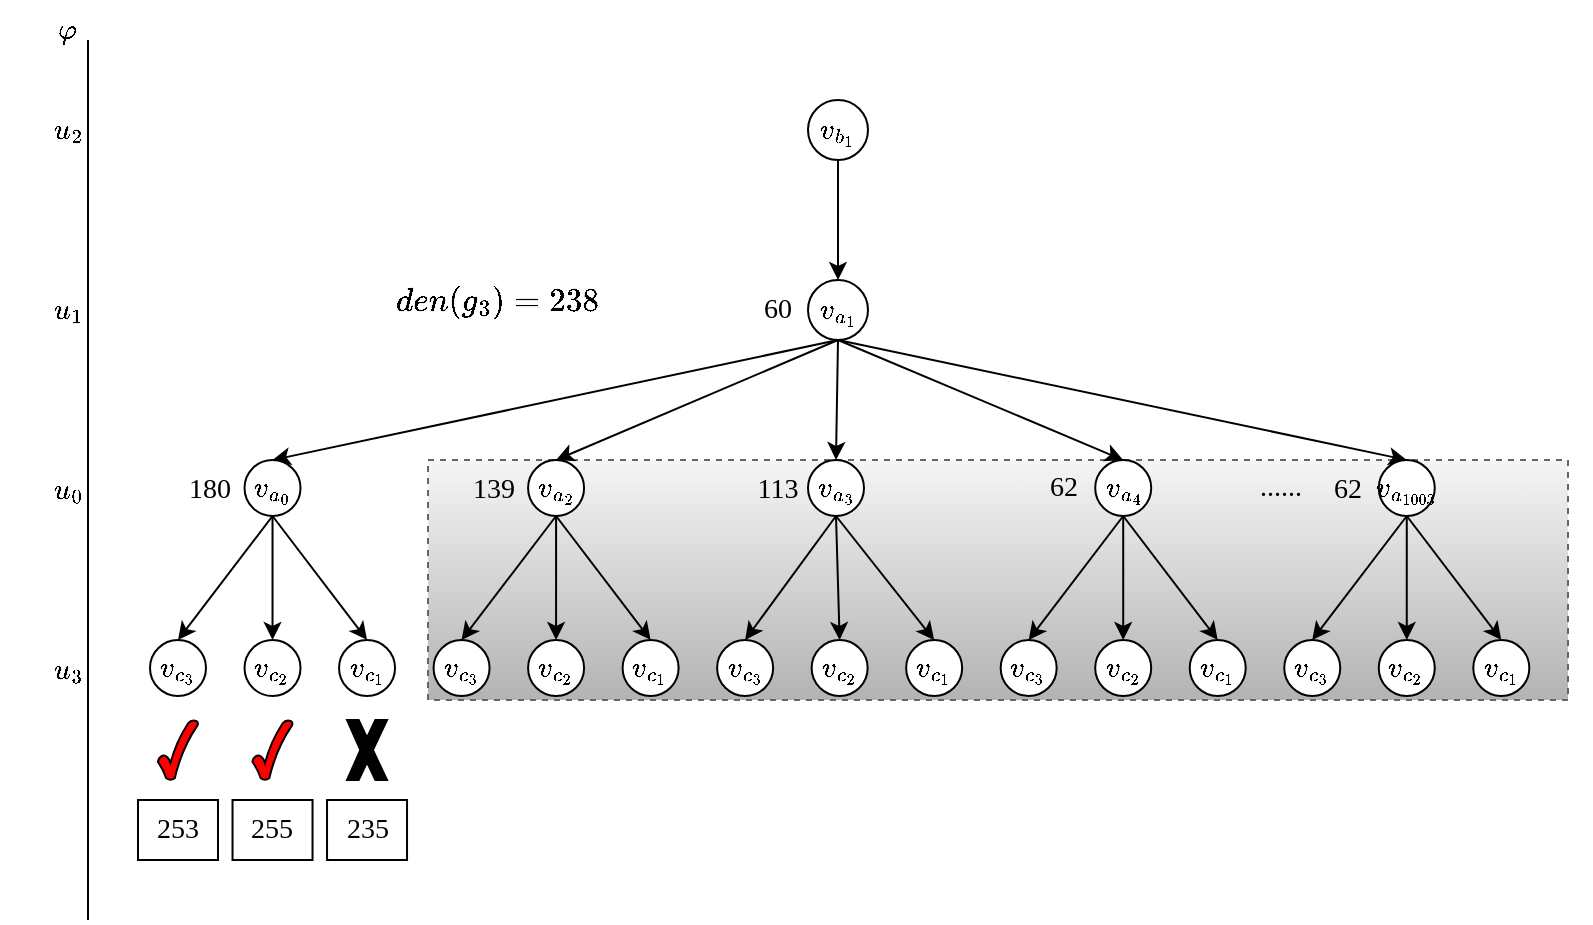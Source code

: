 <mxfile version="22.1.5" type="github" pages="3">
  <diagram name="第 1 页" id="sGgewWgMvMaT2g3DQEy5">
    <mxGraphModel dx="1406" dy="796" grid="1" gridSize="10" guides="1" tooltips="1" connect="1" arrows="1" fold="1" page="1" pageScale="1" pageWidth="1169" pageHeight="1654" math="1" shadow="0">
      <root>
        <mxCell id="0" />
        <mxCell id="1" parent="0" />
        <mxCell id="M7qCVVP0nL5u_WBmV-me-67" value="" style="rounded=0;whiteSpace=wrap;html=1;dashed=1;fillColor=#f5f5f5;strokeColor=#666666;gradientColor=#b3b3b3;" parent="1" vertex="1">
          <mxGeometry x="220" y="290" width="570" height="120" as="geometry" />
        </mxCell>
        <mxCell id="M7qCVVP0nL5u_WBmV-me-68" value="" style="endArrow=none;html=1;rounded=0;fontSize=14;fontFamily=Times New Roman;" parent="1" edge="1">
          <mxGeometry width="50" height="50" relative="1" as="geometry">
            <mxPoint x="50" y="520" as="sourcePoint" />
            <mxPoint x="50" y="80" as="targetPoint" />
          </mxGeometry>
        </mxCell>
        <mxCell id="M7qCVVP0nL5u_WBmV-me-69" value="$$\varphi$$" style="text;html=1;strokeColor=none;fillColor=none;align=center;verticalAlign=middle;whiteSpace=wrap;rounded=0;fontFamily=Times New Roman;fontSize=14;" parent="1" vertex="1">
          <mxGeometry x="10" y="60" width="60" height="30" as="geometry" />
        </mxCell>
        <mxCell id="M7qCVVP0nL5u_WBmV-me-70" value="$$u_2$$" style="text;html=1;strokeColor=none;fillColor=none;align=center;verticalAlign=middle;whiteSpace=wrap;rounded=0;fontFamily=Times New Roman;fontSize=14;" parent="1" vertex="1">
          <mxGeometry x="10" y="110" width="60" height="30" as="geometry" />
        </mxCell>
        <mxCell id="M7qCVVP0nL5u_WBmV-me-71" value="$$u_1$$" style="text;html=1;strokeColor=none;fillColor=none;align=center;verticalAlign=middle;whiteSpace=wrap;rounded=0;fontFamily=Times New Roman;fontSize=14;" parent="1" vertex="1">
          <mxGeometry x="10" y="200" width="60" height="30" as="geometry" />
        </mxCell>
        <mxCell id="M7qCVVP0nL5u_WBmV-me-72" value="$$u_0$$" style="text;html=1;strokeColor=none;fillColor=none;align=center;verticalAlign=middle;whiteSpace=wrap;rounded=0;fontFamily=Times New Roman;fontSize=14;" parent="1" vertex="1">
          <mxGeometry x="10" y="290" width="60" height="30" as="geometry" />
        </mxCell>
        <mxCell id="M7qCVVP0nL5u_WBmV-me-73" style="edgeStyle=none;shape=connector;rounded=0;orthogonalLoop=1;jettySize=auto;html=1;exitX=0.5;exitY=0;exitDx=0;exitDy=0;labelBackgroundColor=default;strokeColor=default;align=center;verticalAlign=middle;fontFamily=Times New Roman;fontSize=14;fontColor=default;endArrow=classic;" parent="1" edge="1">
          <mxGeometry relative="1" as="geometry">
            <mxPoint x="341.5" y="120" as="sourcePoint" />
            <mxPoint x="341.5" y="120" as="targetPoint" />
          </mxGeometry>
        </mxCell>
        <mxCell id="M7qCVVP0nL5u_WBmV-me-74" style="edgeStyle=none;shape=connector;rounded=0;orthogonalLoop=1;jettySize=auto;html=1;exitX=0.5;exitY=1;exitDx=0;exitDy=0;entryX=0.5;entryY=0;entryDx=0;entryDy=0;labelBackgroundColor=default;strokeColor=default;align=center;verticalAlign=middle;fontFamily=Times New Roman;fontSize=14;fontColor=default;endArrow=classic;" parent="1" source="M7qCVVP0nL5u_WBmV-me-75" edge="1">
          <mxGeometry relative="1" as="geometry">
            <mxPoint x="425" y="200" as="targetPoint" />
          </mxGeometry>
        </mxCell>
        <mxCell id="M7qCVVP0nL5u_WBmV-me-75" value="$$v_{b_{1}}$$" style="ellipse;whiteSpace=wrap;html=1;aspect=fixed;fontFamily=Times New Roman;fontSize=14;fontColor=default;" parent="1" vertex="1">
          <mxGeometry x="410" y="110" width="30" height="30" as="geometry" />
        </mxCell>
        <mxCell id="M7qCVVP0nL5u_WBmV-me-76" style="edgeStyle=none;shape=connector;rounded=0;orthogonalLoop=1;jettySize=auto;html=1;exitX=0.5;exitY=1;exitDx=0;exitDy=0;entryX=0.5;entryY=0;entryDx=0;entryDy=0;labelBackgroundColor=default;strokeColor=default;align=center;verticalAlign=middle;fontFamily=Helvetica;fontSize=11;fontColor=default;endArrow=classic;" parent="1" source="M7qCVVP0nL5u_WBmV-me-81" target="M7qCVVP0nL5u_WBmV-me-88" edge="1">
          <mxGeometry relative="1" as="geometry" />
        </mxCell>
        <mxCell id="M7qCVVP0nL5u_WBmV-me-77" style="edgeStyle=none;shape=connector;rounded=0;orthogonalLoop=1;jettySize=auto;html=1;exitX=0.5;exitY=1;exitDx=0;exitDy=0;entryX=0.5;entryY=0;entryDx=0;entryDy=0;labelBackgroundColor=default;strokeColor=default;align=center;verticalAlign=middle;fontFamily=Helvetica;fontSize=11;fontColor=default;endArrow=classic;" parent="1" source="M7qCVVP0nL5u_WBmV-me-81" target="M7qCVVP0nL5u_WBmV-me-89" edge="1">
          <mxGeometry relative="1" as="geometry" />
        </mxCell>
        <mxCell id="M7qCVVP0nL5u_WBmV-me-78" style="edgeStyle=none;shape=connector;rounded=0;orthogonalLoop=1;jettySize=auto;html=1;exitX=0.5;exitY=1;exitDx=0;exitDy=0;entryX=0.5;entryY=0;entryDx=0;entryDy=0;labelBackgroundColor=default;strokeColor=default;align=center;verticalAlign=middle;fontFamily=Helvetica;fontSize=11;fontColor=default;endArrow=classic;" parent="1" source="M7qCVVP0nL5u_WBmV-me-81" target="M7qCVVP0nL5u_WBmV-me-114" edge="1">
          <mxGeometry relative="1" as="geometry" />
        </mxCell>
        <mxCell id="M7qCVVP0nL5u_WBmV-me-79" style="edgeStyle=none;shape=connector;rounded=0;orthogonalLoop=1;jettySize=auto;html=1;exitX=0.5;exitY=1;exitDx=0;exitDy=0;entryX=0.5;entryY=0;entryDx=0;entryDy=0;labelBackgroundColor=default;strokeColor=default;align=center;verticalAlign=middle;fontFamily=Helvetica;fontSize=11;fontColor=default;endArrow=classic;" parent="1" source="M7qCVVP0nL5u_WBmV-me-81" target="M7qCVVP0nL5u_WBmV-me-118" edge="1">
          <mxGeometry relative="1" as="geometry" />
        </mxCell>
        <mxCell id="M7qCVVP0nL5u_WBmV-me-80" style="edgeStyle=none;shape=connector;rounded=0;orthogonalLoop=1;jettySize=auto;html=1;exitX=0.5;exitY=1;exitDx=0;exitDy=0;entryX=0.5;entryY=0;entryDx=0;entryDy=0;labelBackgroundColor=default;strokeColor=default;align=center;verticalAlign=middle;fontFamily=Helvetica;fontSize=11;fontColor=default;endArrow=classic;" parent="1" source="M7qCVVP0nL5u_WBmV-me-81" target="M7qCVVP0nL5u_WBmV-me-122" edge="1">
          <mxGeometry relative="1" as="geometry" />
        </mxCell>
        <mxCell id="M7qCVVP0nL5u_WBmV-me-81" value="$$v_{a_{1}}$$" style="ellipse;whiteSpace=wrap;html=1;aspect=fixed;fontFamily=Times New Roman;fontSize=14;fontColor=default;" parent="1" vertex="1">
          <mxGeometry x="410" y="200" width="30" height="30" as="geometry" />
        </mxCell>
        <mxCell id="M7qCVVP0nL5u_WBmV-me-82" value="$$u_3$$" style="text;html=1;strokeColor=none;fillColor=none;align=center;verticalAlign=middle;whiteSpace=wrap;rounded=0;fontFamily=Times New Roman;fontSize=14;" parent="1" vertex="1">
          <mxGeometry x="10" y="380" width="60" height="30" as="geometry" />
        </mxCell>
        <mxCell id="M7qCVVP0nL5u_WBmV-me-84" value="" style="verticalLabelPosition=bottom;verticalAlign=top;html=1;shape=mxgraph.basic.x;fontFamily=Times New Roman;fontSize=14;fontColor=default;fillColor=#000000;" parent="1" vertex="1">
          <mxGeometry x="179.52" y="420" width="20" height="30" as="geometry" />
        </mxCell>
        <mxCell id="M7qCVVP0nL5u_WBmV-me-85" value="253" style="rounded=0;whiteSpace=wrap;html=1;fontSize=14;fontFamily=Times New Roman;" parent="1" vertex="1">
          <mxGeometry x="75" y="460" width="40" height="30" as="geometry" />
        </mxCell>
        <mxCell id="M7qCVVP0nL5u_WBmV-me-86" value="255" style="rounded=0;whiteSpace=wrap;html=1;fontSize=14;fontFamily=Times New Roman;" parent="1" vertex="1">
          <mxGeometry x="122.26" y="460" width="40" height="30" as="geometry" />
        </mxCell>
        <mxCell id="M7qCVVP0nL5u_WBmV-me-87" value="235" style="rounded=0;whiteSpace=wrap;html=1;fontSize=14;fontFamily=Times New Roman;" parent="1" vertex="1">
          <mxGeometry x="169.52" y="460" width="40" height="30" as="geometry" />
        </mxCell>
        <mxCell id="M7qCVVP0nL5u_WBmV-me-88" value="$$v_{a_{0}}$$" style="ellipse;whiteSpace=wrap;html=1;aspect=fixed;fontFamily=Times New Roman;fontSize=14;fontColor=default;" parent="1" vertex="1">
          <mxGeometry x="128.26" y="290" width="28" height="28" as="geometry" />
        </mxCell>
        <mxCell id="M7qCVVP0nL5u_WBmV-me-89" value="$$v_{a_{2}}$$" style="ellipse;whiteSpace=wrap;html=1;aspect=fixed;fontFamily=Times New Roman;fontSize=14;fontColor=default;" parent="1" vertex="1">
          <mxGeometry x="270.041" y="290" width="28" height="28" as="geometry" />
        </mxCell>
        <mxCell id="M7qCVVP0nL5u_WBmV-me-90" value="$$v_{c_{3}}$$" style="ellipse;whiteSpace=wrap;html=1;aspect=fixed;fontFamily=Times New Roman;fontSize=14;fontColor=default;" parent="1" vertex="1">
          <mxGeometry x="81" y="380" width="28" height="28" as="geometry" />
        </mxCell>
        <mxCell id="M7qCVVP0nL5u_WBmV-me-91" style="edgeStyle=none;shape=connector;rounded=0;orthogonalLoop=1;jettySize=auto;html=1;exitX=0.5;exitY=1;exitDx=0;exitDy=0;entryX=0.5;entryY=0;entryDx=0;entryDy=0;labelBackgroundColor=default;strokeColor=default;align=center;verticalAlign=middle;fontFamily=Times New Roman;fontSize=14;fontColor=default;endArrow=classic;" parent="1" source="M7qCVVP0nL5u_WBmV-me-88" target="M7qCVVP0nL5u_WBmV-me-90" edge="1">
          <mxGeometry relative="1" as="geometry" />
        </mxCell>
        <mxCell id="M7qCVVP0nL5u_WBmV-me-92" value="$$v_{c_{2}}$$" style="ellipse;whiteSpace=wrap;html=1;aspect=fixed;fontFamily=Times New Roman;fontSize=14;fontColor=default;" parent="1" vertex="1">
          <mxGeometry x="128.26" y="380" width="28" height="28" as="geometry" />
        </mxCell>
        <mxCell id="M7qCVVP0nL5u_WBmV-me-93" style="edgeStyle=none;shape=connector;rounded=0;orthogonalLoop=1;jettySize=auto;html=1;exitX=0.5;exitY=1;exitDx=0;exitDy=0;entryX=0.5;entryY=0;entryDx=0;entryDy=0;labelBackgroundColor=default;strokeColor=default;align=center;verticalAlign=middle;fontFamily=Times New Roman;fontSize=14;fontColor=default;endArrow=classic;" parent="1" source="M7qCVVP0nL5u_WBmV-me-88" target="M7qCVVP0nL5u_WBmV-me-92" edge="1">
          <mxGeometry relative="1" as="geometry" />
        </mxCell>
        <mxCell id="M7qCVVP0nL5u_WBmV-me-94" value="$$v_{c_{1}}$$" style="ellipse;whiteSpace=wrap;html=1;aspect=fixed;fontFamily=Times New Roman;fontSize=14;fontColor=default;" parent="1" vertex="1">
          <mxGeometry x="175.521" y="380" width="28" height="28" as="geometry" />
        </mxCell>
        <mxCell id="M7qCVVP0nL5u_WBmV-me-95" style="edgeStyle=none;shape=connector;rounded=0;orthogonalLoop=1;jettySize=auto;html=1;exitX=0.5;exitY=1;exitDx=0;exitDy=0;entryX=0.5;entryY=0;entryDx=0;entryDy=0;labelBackgroundColor=default;strokeColor=default;align=center;verticalAlign=middle;fontFamily=Times New Roman;fontSize=14;fontColor=default;endArrow=classic;" parent="1" source="M7qCVVP0nL5u_WBmV-me-88" target="M7qCVVP0nL5u_WBmV-me-94" edge="1">
          <mxGeometry relative="1" as="geometry" />
        </mxCell>
        <mxCell id="M7qCVVP0nL5u_WBmV-me-96" value="$$v_{c_{3}}$$" style="ellipse;whiteSpace=wrap;html=1;aspect=fixed;fontFamily=Times New Roman;fontSize=14;fontColor=default;" parent="1" vertex="1">
          <mxGeometry x="222.781" y="380" width="28" height="28" as="geometry" />
        </mxCell>
        <mxCell id="M7qCVVP0nL5u_WBmV-me-97" style="edgeStyle=none;shape=connector;rounded=0;orthogonalLoop=1;jettySize=auto;html=1;exitX=0.5;exitY=1;exitDx=0;exitDy=0;entryX=0.5;entryY=0;entryDx=0;entryDy=0;labelBackgroundColor=default;strokeColor=default;align=center;verticalAlign=middle;fontFamily=Times New Roman;fontSize=14;fontColor=default;endArrow=classic;" parent="1" source="M7qCVVP0nL5u_WBmV-me-89" target="M7qCVVP0nL5u_WBmV-me-96" edge="1">
          <mxGeometry relative="1" as="geometry" />
        </mxCell>
        <mxCell id="M7qCVVP0nL5u_WBmV-me-98" value="$$v_{c_{2}}$$" style="ellipse;whiteSpace=wrap;html=1;aspect=fixed;fontFamily=Times New Roman;fontSize=14;fontColor=default;" parent="1" vertex="1">
          <mxGeometry x="270.041" y="380" width="28" height="28" as="geometry" />
        </mxCell>
        <mxCell id="M7qCVVP0nL5u_WBmV-me-99" style="edgeStyle=none;shape=connector;rounded=0;orthogonalLoop=1;jettySize=auto;html=1;exitX=0.5;exitY=1;exitDx=0;exitDy=0;entryX=0.5;entryY=0;entryDx=0;entryDy=0;labelBackgroundColor=default;strokeColor=default;align=center;verticalAlign=middle;fontFamily=Times New Roman;fontSize=14;fontColor=default;endArrow=classic;" parent="1" source="M7qCVVP0nL5u_WBmV-me-89" target="M7qCVVP0nL5u_WBmV-me-98" edge="1">
          <mxGeometry relative="1" as="geometry" />
        </mxCell>
        <mxCell id="M7qCVVP0nL5u_WBmV-me-100" value="$$v_{c_{1}}$$" style="ellipse;whiteSpace=wrap;html=1;aspect=fixed;fontFamily=Times New Roman;fontSize=14;fontColor=default;" parent="1" vertex="1">
          <mxGeometry x="317.301" y="380" width="28" height="28" as="geometry" />
        </mxCell>
        <mxCell id="M7qCVVP0nL5u_WBmV-me-101" style="edgeStyle=none;shape=connector;rounded=0;orthogonalLoop=1;jettySize=auto;html=1;exitX=0.5;exitY=1;exitDx=0;exitDy=0;entryX=0.5;entryY=0;entryDx=0;entryDy=0;labelBackgroundColor=default;strokeColor=default;align=center;verticalAlign=middle;fontFamily=Times New Roman;fontSize=14;fontColor=default;endArrow=classic;" parent="1" source="M7qCVVP0nL5u_WBmV-me-89" target="M7qCVVP0nL5u_WBmV-me-100" edge="1">
          <mxGeometry relative="1" as="geometry" />
        </mxCell>
        <mxCell id="M7qCVVP0nL5u_WBmV-me-102" value="$$v_{c_{3}}$$" style="ellipse;whiteSpace=wrap;html=1;aspect=fixed;fontFamily=Times New Roman;fontSize=14;fontColor=default;" parent="1" vertex="1">
          <mxGeometry x="364.562" y="380" width="28" height="28" as="geometry" />
        </mxCell>
        <mxCell id="M7qCVVP0nL5u_WBmV-me-103" value="$$v_{c_{2}}$$" style="ellipse;whiteSpace=wrap;html=1;aspect=fixed;fontFamily=Times New Roman;fontSize=14;fontColor=default;" parent="1" vertex="1">
          <mxGeometry x="411.822" y="380" width="28" height="28" as="geometry" />
        </mxCell>
        <mxCell id="M7qCVVP0nL5u_WBmV-me-104" value="$$v_{c_{1}}$$" style="ellipse;whiteSpace=wrap;html=1;aspect=fixed;fontFamily=Times New Roman;fontSize=14;fontColor=default;" parent="1" vertex="1">
          <mxGeometry x="459.082" y="380" width="28" height="28" as="geometry" />
        </mxCell>
        <mxCell id="M7qCVVP0nL5u_WBmV-me-105" value="$$v_{c_{3}}$$" style="ellipse;whiteSpace=wrap;html=1;aspect=fixed;fontFamily=Times New Roman;fontSize=14;fontColor=default;" parent="1" vertex="1">
          <mxGeometry x="506.342" y="380" width="28" height="28" as="geometry" />
        </mxCell>
        <mxCell id="M7qCVVP0nL5u_WBmV-me-106" value="$$v_{c_{2}}$$" style="ellipse;whiteSpace=wrap;html=1;aspect=fixed;fontFamily=Times New Roman;fontSize=14;fontColor=default;" parent="1" vertex="1">
          <mxGeometry x="553.603" y="380" width="28" height="28" as="geometry" />
        </mxCell>
        <mxCell id="M7qCVVP0nL5u_WBmV-me-107" value="$$v_{c_{1}}$$" style="ellipse;whiteSpace=wrap;html=1;aspect=fixed;fontFamily=Times New Roman;fontSize=14;fontColor=default;" parent="1" vertex="1">
          <mxGeometry x="600.863" y="380" width="28" height="28" as="geometry" />
        </mxCell>
        <mxCell id="M7qCVVP0nL5u_WBmV-me-108" value="$$v_{c_{3}}$$" style="ellipse;whiteSpace=wrap;html=1;aspect=fixed;fontFamily=Times New Roman;fontSize=14;fontColor=default;" parent="1" vertex="1">
          <mxGeometry x="648.123" y="380" width="28" height="28" as="geometry" />
        </mxCell>
        <mxCell id="M7qCVVP0nL5u_WBmV-me-109" value="$$v_{c_{2}}$$" style="ellipse;whiteSpace=wrap;html=1;aspect=fixed;fontFamily=Times New Roman;fontSize=14;fontColor=default;" parent="1" vertex="1">
          <mxGeometry x="695.384" y="380" width="28" height="28" as="geometry" />
        </mxCell>
        <mxCell id="M7qCVVP0nL5u_WBmV-me-110" value="$$v_{c_{1}}$$" style="ellipse;whiteSpace=wrap;html=1;aspect=fixed;fontFamily=Times New Roman;fontSize=14;fontColor=default;" parent="1" vertex="1">
          <mxGeometry x="742.644" y="380" width="28" height="28" as="geometry" />
        </mxCell>
        <mxCell id="M7qCVVP0nL5u_WBmV-me-111" style="edgeStyle=none;shape=connector;rounded=0;orthogonalLoop=1;jettySize=auto;html=1;exitX=0.5;exitY=1;exitDx=0;exitDy=0;entryX=0.5;entryY=0;entryDx=0;entryDy=0;labelBackgroundColor=default;strokeColor=default;align=center;verticalAlign=middle;fontFamily=Times New Roman;fontSize=14;fontColor=default;endArrow=classic;" parent="1" source="M7qCVVP0nL5u_WBmV-me-114" target="M7qCVVP0nL5u_WBmV-me-102" edge="1">
          <mxGeometry relative="1" as="geometry" />
        </mxCell>
        <mxCell id="M7qCVVP0nL5u_WBmV-me-112" style="edgeStyle=none;shape=connector;rounded=0;orthogonalLoop=1;jettySize=auto;html=1;exitX=0.5;exitY=1;exitDx=0;exitDy=0;entryX=0.5;entryY=0;entryDx=0;entryDy=0;labelBackgroundColor=default;strokeColor=default;align=center;verticalAlign=middle;fontFamily=Times New Roman;fontSize=14;fontColor=default;endArrow=classic;" parent="1" source="M7qCVVP0nL5u_WBmV-me-114" target="M7qCVVP0nL5u_WBmV-me-103" edge="1">
          <mxGeometry relative="1" as="geometry" />
        </mxCell>
        <mxCell id="M7qCVVP0nL5u_WBmV-me-113" style="edgeStyle=none;shape=connector;rounded=0;orthogonalLoop=1;jettySize=auto;html=1;exitX=0.5;exitY=1;exitDx=0;exitDy=0;entryX=0.5;entryY=0;entryDx=0;entryDy=0;labelBackgroundColor=default;strokeColor=default;align=center;verticalAlign=middle;fontFamily=Times New Roman;fontSize=14;fontColor=default;endArrow=classic;" parent="1" source="M7qCVVP0nL5u_WBmV-me-114" target="M7qCVVP0nL5u_WBmV-me-104" edge="1">
          <mxGeometry relative="1" as="geometry" />
        </mxCell>
        <mxCell id="M7qCVVP0nL5u_WBmV-me-114" value="$$v_{a_{3}}$$" style="ellipse;whiteSpace=wrap;html=1;aspect=fixed;fontFamily=Times New Roman;fontSize=14;fontColor=default;" parent="1" vertex="1">
          <mxGeometry x="410" y="290" width="28" height="28" as="geometry" />
        </mxCell>
        <mxCell id="M7qCVVP0nL5u_WBmV-me-115" style="edgeStyle=none;shape=connector;rounded=0;orthogonalLoop=1;jettySize=auto;html=1;exitX=0.5;exitY=1;exitDx=0;exitDy=0;entryX=0.5;entryY=0;entryDx=0;entryDy=0;labelBackgroundColor=default;strokeColor=default;align=center;verticalAlign=middle;fontFamily=Times New Roman;fontSize=14;fontColor=default;endArrow=classic;" parent="1" source="M7qCVVP0nL5u_WBmV-me-118" target="M7qCVVP0nL5u_WBmV-me-105" edge="1">
          <mxGeometry relative="1" as="geometry" />
        </mxCell>
        <mxCell id="M7qCVVP0nL5u_WBmV-me-116" style="edgeStyle=none;shape=connector;rounded=0;orthogonalLoop=1;jettySize=auto;html=1;exitX=0.5;exitY=1;exitDx=0;exitDy=0;entryX=0.5;entryY=0;entryDx=0;entryDy=0;labelBackgroundColor=default;strokeColor=default;align=center;verticalAlign=middle;fontFamily=Times New Roman;fontSize=14;fontColor=default;endArrow=classic;" parent="1" source="M7qCVVP0nL5u_WBmV-me-118" target="M7qCVVP0nL5u_WBmV-me-106" edge="1">
          <mxGeometry relative="1" as="geometry" />
        </mxCell>
        <mxCell id="M7qCVVP0nL5u_WBmV-me-117" style="edgeStyle=none;shape=connector;rounded=0;orthogonalLoop=1;jettySize=auto;html=1;exitX=0.5;exitY=1;exitDx=0;exitDy=0;entryX=0.5;entryY=0;entryDx=0;entryDy=0;labelBackgroundColor=default;strokeColor=default;align=center;verticalAlign=middle;fontFamily=Times New Roman;fontSize=14;fontColor=default;endArrow=classic;" parent="1" source="M7qCVVP0nL5u_WBmV-me-118" target="M7qCVVP0nL5u_WBmV-me-107" edge="1">
          <mxGeometry relative="1" as="geometry" />
        </mxCell>
        <mxCell id="M7qCVVP0nL5u_WBmV-me-118" value="$$v_{a_{4}}$$" style="ellipse;whiteSpace=wrap;html=1;aspect=fixed;fontFamily=Times New Roman;fontSize=14;fontColor=default;" parent="1" vertex="1">
          <mxGeometry x="553.603" y="290" width="28" height="28" as="geometry" />
        </mxCell>
        <mxCell id="M7qCVVP0nL5u_WBmV-me-119" style="edgeStyle=none;shape=connector;rounded=0;orthogonalLoop=1;jettySize=auto;html=1;exitX=0.5;exitY=1;exitDx=0;exitDy=0;entryX=0.5;entryY=0;entryDx=0;entryDy=0;labelBackgroundColor=default;strokeColor=default;align=center;verticalAlign=middle;fontFamily=Times New Roman;fontSize=14;fontColor=default;endArrow=classic;" parent="1" source="M7qCVVP0nL5u_WBmV-me-122" target="M7qCVVP0nL5u_WBmV-me-108" edge="1">
          <mxGeometry relative="1" as="geometry" />
        </mxCell>
        <mxCell id="M7qCVVP0nL5u_WBmV-me-120" style="edgeStyle=none;shape=connector;rounded=0;orthogonalLoop=1;jettySize=auto;html=1;exitX=0.5;exitY=1;exitDx=0;exitDy=0;entryX=0.5;entryY=0;entryDx=0;entryDy=0;labelBackgroundColor=default;strokeColor=default;align=center;verticalAlign=middle;fontFamily=Times New Roman;fontSize=14;fontColor=default;endArrow=classic;" parent="1" source="M7qCVVP0nL5u_WBmV-me-122" target="M7qCVVP0nL5u_WBmV-me-109" edge="1">
          <mxGeometry relative="1" as="geometry" />
        </mxCell>
        <mxCell id="M7qCVVP0nL5u_WBmV-me-121" style="edgeStyle=none;shape=connector;rounded=0;orthogonalLoop=1;jettySize=auto;html=1;exitX=0.5;exitY=1;exitDx=0;exitDy=0;entryX=0.5;entryY=0;entryDx=0;entryDy=0;labelBackgroundColor=default;strokeColor=default;align=center;verticalAlign=middle;fontFamily=Times New Roman;fontSize=14;fontColor=default;endArrow=classic;" parent="1" source="M7qCVVP0nL5u_WBmV-me-122" target="M7qCVVP0nL5u_WBmV-me-110" edge="1">
          <mxGeometry relative="1" as="geometry" />
        </mxCell>
        <mxCell id="M7qCVVP0nL5u_WBmV-me-122" value="$$v_{a_{1003}}$$" style="ellipse;whiteSpace=wrap;html=1;aspect=fixed;fontFamily=Times New Roman;fontSize=14;fontColor=default;" parent="1" vertex="1">
          <mxGeometry x="695.384" y="290" width="28" height="28" as="geometry" />
        </mxCell>
        <mxCell id="M7qCVVP0nL5u_WBmV-me-123" value="......" style="text;html=1;strokeColor=none;fillColor=none;align=center;verticalAlign=middle;whiteSpace=wrap;rounded=0;fontSize=14;fontFamily=Times New Roman;fontColor=default;" parent="1" vertex="1">
          <mxGeometry x="618.285" y="290" width="56.712" height="28" as="geometry" />
        </mxCell>
        <mxCell id="M7qCVVP0nL5u_WBmV-me-124" value="" style="verticalLabelPosition=bottom;verticalAlign=top;html=1;shape=mxgraph.basic.tick;fontFamily=Times New Roman;fontSize=14;fontColor=#000000;fillColor=#ff0000;" parent="1" vertex="1">
          <mxGeometry x="85" y="420" width="20" height="30" as="geometry" />
        </mxCell>
        <mxCell id="M7qCVVP0nL5u_WBmV-me-125" value="$$den(g_3)=238$$" style="text;html=1;strokeColor=none;fillColor=none;align=center;verticalAlign=middle;whiteSpace=wrap;rounded=0;fontSize=16;fontFamily=Times New Roman;fontColor=default;" parent="1" vertex="1">
          <mxGeometry x="209.52" y="190" width="90" height="40" as="geometry" />
        </mxCell>
        <mxCell id="M7qCVVP0nL5u_WBmV-me-126" value="60" style="text;html=1;strokeColor=none;fillColor=none;align=center;verticalAlign=middle;whiteSpace=wrap;rounded=0;fontFamily=Times New Roman;fontSize=14;" parent="1" vertex="1">
          <mxGeometry x="365" y="200" width="60" height="30" as="geometry" />
        </mxCell>
        <mxCell id="M7qCVVP0nL5u_WBmV-me-127" value="180" style="text;html=1;strokeColor=none;fillColor=none;align=center;verticalAlign=middle;whiteSpace=wrap;rounded=0;fontFamily=Times New Roman;fontSize=14;" parent="1" vertex="1">
          <mxGeometry x="81" y="290" width="60" height="30" as="geometry" />
        </mxCell>
        <mxCell id="M7qCVVP0nL5u_WBmV-me-128" value="139" style="text;html=1;strokeColor=none;fillColor=none;align=center;verticalAlign=middle;whiteSpace=wrap;rounded=0;fontFamily=Times New Roman;fontSize=14;" parent="1" vertex="1">
          <mxGeometry x="222.78" y="290" width="60" height="30" as="geometry" />
        </mxCell>
        <mxCell id="M7qCVVP0nL5u_WBmV-me-129" value="113" style="text;html=1;strokeColor=none;fillColor=none;align=center;verticalAlign=middle;whiteSpace=wrap;rounded=0;fontFamily=Times New Roman;fontSize=14;" parent="1" vertex="1">
          <mxGeometry x="364.56" y="290" width="60" height="30" as="geometry" />
        </mxCell>
        <mxCell id="M7qCVVP0nL5u_WBmV-me-130" value="62" style="text;html=1;strokeColor=none;fillColor=none;align=center;verticalAlign=middle;whiteSpace=wrap;rounded=0;fontFamily=Times New Roman;fontSize=14;" parent="1" vertex="1">
          <mxGeometry x="508.34" y="289" width="60" height="30" as="geometry" />
        </mxCell>
        <mxCell id="M7qCVVP0nL5u_WBmV-me-131" value="62" style="text;html=1;strokeColor=none;fillColor=none;align=center;verticalAlign=middle;whiteSpace=wrap;rounded=0;fontFamily=Times New Roman;fontSize=14;" parent="1" vertex="1">
          <mxGeometry x="650.12" y="290" width="60" height="30" as="geometry" />
        </mxCell>
        <mxCell id="tzvzOP8MEuZk-hM6orMa-1" value="" style="verticalLabelPosition=bottom;verticalAlign=top;html=1;shape=mxgraph.basic.tick;fontFamily=Times New Roman;fontSize=14;fontColor=#000000;fillColor=#ff0000;" parent="1" vertex="1">
          <mxGeometry x="132.26" y="420" width="20" height="30" as="geometry" />
        </mxCell>
      </root>
    </mxGraphModel>
  </diagram>
  <diagram id="44BEzBOjOS1n28aRkl7p" name="第 2 页">
    <mxGraphModel dx="2475" dy="1408" grid="1" gridSize="10" guides="1" tooltips="1" connect="1" arrows="1" fold="1" page="1" pageScale="1" pageWidth="4681" pageHeight="3300" math="1" shadow="0">
      <root>
        <mxCell id="0" />
        <mxCell id="1" parent="0" />
        <mxCell id="mpyh0d16zu0AeCVHDQ5I-10" value="" style="rounded=0;whiteSpace=wrap;html=1;fontFamily=Times New Roman;fontSize=45;fillColor=#eeeeee;strokeColor=#36393d;" vertex="1" parent="1">
          <mxGeometry x="1680" y="1160" width="560" height="130" as="geometry" />
        </mxCell>
        <mxCell id="mpyh0d16zu0AeCVHDQ5I-1" value="" style="rounded=0;whiteSpace=wrap;html=1;fontFamily=Times New Roman;fontSize=45;fillColor=#eeeeee;strokeColor=#36393d;" vertex="1" parent="1">
          <mxGeometry x="1329.4" y="1556" width="900" height="380" as="geometry" />
        </mxCell>
        <mxCell id="8ZaTnTBNT-yVkHXPLb5T-68" value="&lt;font style=&quot;font-size: 45px;&quot;&gt;$$&amp;lt;v_1,u_1&amp;gt;$$&lt;/font&gt;" style="text;html=1;strokeColor=none;fillColor=none;align=center;verticalAlign=middle;whiteSpace=wrap;rounded=0;fontSize=45;fontFamily=Times New Roman;fontColor=default;" parent="1" vertex="1">
          <mxGeometry x="1300" y="1160" width="60" height="30" as="geometry" />
        </mxCell>
        <mxCell id="8ZaTnTBNT-yVkHXPLb5T-69" value="&lt;font style=&quot;font-size: 45px;&quot;&gt;$$&amp;lt;v_2,u_2&amp;gt;$$&lt;/font&gt;" style="text;html=1;strokeColor=none;fillColor=none;align=center;verticalAlign=middle;whiteSpace=wrap;rounded=0;fontSize=45;fontFamily=Times New Roman;fontColor=default;" parent="1" vertex="1">
          <mxGeometry x="1301.4" y="1290" width="60" height="30" as="geometry" />
        </mxCell>
        <mxCell id="8ZaTnTBNT-yVkHXPLb5T-71" value="&lt;font style=&quot;font-size: 45px;&quot;&gt;$$&amp;lt;v_5,u_3&amp;gt;$$&lt;/font&gt;" style="text;html=1;strokeColor=none;fillColor=none;align=center;verticalAlign=middle;whiteSpace=wrap;rounded=0;fontSize=45;fontFamily=Times New Roman;fontColor=default;" parent="1" vertex="1">
          <mxGeometry x="795" y="1556" width="60" height="30" as="geometry" />
        </mxCell>
        <mxCell id="8ZaTnTBNT-yVkHXPLb5T-75" value="&lt;font style=&quot;font-size: 45px;&quot;&gt;$$&amp;lt;v_9,u_4&amp;gt;$$&lt;/font&gt;" style="text;html=1;strokeColor=none;fillColor=none;align=center;verticalAlign=middle;whiteSpace=wrap;rounded=0;fontSize=45;fontFamily=Times New Roman;fontColor=default;" parent="1" vertex="1">
          <mxGeometry x="550" y="1801" width="60" height="30" as="geometry" />
        </mxCell>
        <mxCell id="8ZaTnTBNT-yVkHXPLb5T-76" value="&lt;font style=&quot;font-size: 45px;&quot;&gt;$$&amp;lt;v_{1001},u_4&amp;gt;$$&lt;/font&gt;" style="text;html=1;strokeColor=none;fillColor=none;align=center;verticalAlign=middle;whiteSpace=wrap;rounded=0;fontSize=45;fontFamily=Times New Roman;fontColor=default;" parent="1" vertex="1">
          <mxGeometry x="790" y="1801" width="60" height="30" as="geometry" />
        </mxCell>
        <mxCell id="8ZaTnTBNT-yVkHXPLb5T-77" value="&lt;font style=&quot;font-size: 45px;&quot;&gt;$$&amp;lt;v_{2000},u_4&amp;gt;$$&lt;/font&gt;" style="text;html=1;strokeColor=none;fillColor=none;align=center;verticalAlign=middle;whiteSpace=wrap;rounded=0;fontSize=45;fontFamily=Times New Roman;fontColor=default;" parent="1" vertex="1">
          <mxGeometry x="1070" y="1801" width="60" height="30" as="geometry" />
        </mxCell>
        <mxCell id="8ZaTnTBNT-yVkHXPLb5T-100" value="" style="shape=waypoint;sketch=0;fillStyle=solid;size=6;pointerEvents=1;points=[];fillColor=none;resizable=0;rotatable=0;perimeter=centerPerimeter;snapToPoint=1;fontFamily=Times New Roman;fontSize=45;fontColor=default;strokeColor=default;" parent="1" vertex="1">
          <mxGeometry x="1320.7" y="1330" width="20" height="20" as="geometry" />
        </mxCell>
        <mxCell id="8ZaTnTBNT-yVkHXPLb5T-110" value="" style="shape=waypoint;sketch=0;fillStyle=solid;size=6;pointerEvents=1;points=[];fillColor=none;resizable=0;rotatable=0;perimeter=centerPerimeter;snapToPoint=1;strokeColor=default;align=center;verticalAlign=middle;fontFamily=Times New Roman;fontSize=45;fontColor=default;" parent="1" vertex="1">
          <mxGeometry x="1321.4" y="1190" width="20" height="20" as="geometry" />
        </mxCell>
        <mxCell id="8ZaTnTBNT-yVkHXPLb5T-111" style="edgeStyle=none;shape=connector;rounded=0;orthogonalLoop=1;jettySize=auto;html=1;exitX=0.5;exitY=0;exitDx=0;exitDy=0;labelBackgroundColor=default;strokeColor=default;align=center;verticalAlign=middle;fontFamily=Times New Roman;fontSize=45;fontColor=default;endArrow=none;endFill=0;" parent="1" source="8ZaTnTBNT-yVkHXPLb5T-69" target="8ZaTnTBNT-yVkHXPLb5T-69" edge="1">
          <mxGeometry relative="1" as="geometry" />
        </mxCell>
        <mxCell id="8ZaTnTBNT-yVkHXPLb5T-112" style="edgeStyle=none;shape=connector;rounded=0;orthogonalLoop=1;jettySize=auto;html=1;entryX=0.45;entryY=1.15;entryDx=0;entryDy=0;entryPerimeter=0;labelBackgroundColor=default;strokeColor=default;align=center;verticalAlign=middle;fontFamily=Times New Roman;fontSize=45;fontColor=default;endArrow=none;endFill=0;" parent="1" source="8ZaTnTBNT-yVkHXPLb5T-69" target="8ZaTnTBNT-yVkHXPLb5T-110" edge="1">
          <mxGeometry relative="1" as="geometry" />
        </mxCell>
        <mxCell id="8ZaTnTBNT-yVkHXPLb5T-129" value="&lt;font style=&quot;font-size: 45px;&quot;&gt;&lt;b style=&quot;font-size: 45px;&quot;&gt;...&lt;/b&gt;&lt;/font&gt;" style="text;html=1;strokeColor=none;fillColor=none;align=center;verticalAlign=middle;whiteSpace=wrap;rounded=0;fontSize=45;fontFamily=Times New Roman;fontColor=default;" parent="1" vertex="1">
          <mxGeometry x="930" y="1794" width="60" height="30" as="geometry" />
        </mxCell>
        <mxCell id="8ZaTnTBNT-yVkHXPLb5T-134" value="&lt;font style=&quot;font-size: 45px;&quot;&gt;1000&lt;/font&gt;" style="text;html=1;strokeColor=none;fillColor=none;align=center;verticalAlign=middle;whiteSpace=wrap;rounded=0;fontSize=45;fontFamily=Times New Roman;fontColor=default;" parent="1" vertex="1">
          <mxGeometry x="930" y="1884" width="60" height="30" as="geometry" />
        </mxCell>
        <mxCell id="8ZaTnTBNT-yVkHXPLb5T-140" value="&lt;font style=&quot;font-size: 45px;&quot;&gt;$$&amp;lt;v_6,u_3&amp;gt;$$&lt;/font&gt;" style="text;html=1;strokeColor=none;fillColor=none;align=center;verticalAlign=middle;whiteSpace=wrap;rounded=0;fontSize=45;fontFamily=Times New Roman;fontColor=default;" parent="1" vertex="1">
          <mxGeometry x="1200" y="1556" width="60" height="30" as="geometry" />
        </mxCell>
        <mxCell id="8ZaTnTBNT-yVkHXPLb5T-150" value="&lt;font style=&quot;font-size: 45px;&quot;&gt;$$&amp;lt;v_7,u_3&amp;gt;$$&lt;/font&gt;" style="text;html=1;strokeColor=none;fillColor=none;align=center;verticalAlign=middle;whiteSpace=wrap;rounded=0;fontSize=45;fontFamily=Times New Roman;fontColor=default;" parent="1" vertex="1">
          <mxGeometry x="1410" y="1556" width="60" height="30" as="geometry" />
        </mxCell>
        <mxCell id="8ZaTnTBNT-yVkHXPLb5T-160" value="&lt;font style=&quot;font-size: 45px;&quot;&gt;$$&amp;lt;v_8,u_3&amp;gt;$$&lt;/font&gt;" style="text;html=1;strokeColor=none;fillColor=none;align=center;verticalAlign=middle;whiteSpace=wrap;rounded=0;fontSize=45;fontFamily=Times New Roman;fontColor=default;" parent="1" vertex="1">
          <mxGeometry x="1750" y="1557" width="60" height="30" as="geometry" />
        </mxCell>
        <mxCell id="voZyo2ZzVbGowctVSSI9-2" value="" style="shape=curlyBracket;whiteSpace=wrap;html=1;rounded=1;labelPosition=left;verticalLabelPosition=middle;align=right;verticalAlign=middle;rotation=-90;fontFamily=Times New Roman;fontSize=45;" vertex="1" parent="1">
          <mxGeometry x="950" y="1758" width="20" height="195" as="geometry" />
        </mxCell>
        <mxCell id="voZyo2ZzVbGowctVSSI9-109" value="" style="shape=waypoint;sketch=0;fillStyle=solid;size=6;pointerEvents=1;points=[];fillColor=none;resizable=0;rotatable=0;perimeter=centerPerimeter;snapToPoint=1;fontFamily=Times New Roman;fontSize=45;fontColor=default;" vertex="1" parent="1">
          <mxGeometry x="810" y="1610" width="20" height="20" as="geometry" />
        </mxCell>
        <mxCell id="voZyo2ZzVbGowctVSSI9-110" style="edgeStyle=none;shape=connector;rounded=0;orthogonalLoop=1;jettySize=auto;html=1;exitX=0.5;exitY=0;exitDx=0;exitDy=0;entryX=0.217;entryY=0.983;entryDx=0;entryDy=0;entryPerimeter=0;labelBackgroundColor=default;strokeColor=default;align=center;verticalAlign=middle;fontFamily=Times New Roman;fontSize=45;fontColor=default;endArrow=none;endFill=0;" edge="1" parent="1" source="8ZaTnTBNT-yVkHXPLb5T-75" target="voZyo2ZzVbGowctVSSI9-109">
          <mxGeometry relative="1" as="geometry" />
        </mxCell>
        <mxCell id="voZyo2ZzVbGowctVSSI9-111" style="edgeStyle=none;shape=connector;rounded=0;orthogonalLoop=1;jettySize=auto;html=1;exitX=0.5;exitY=0;exitDx=0;exitDy=0;entryX=0.083;entryY=0.517;entryDx=0;entryDy=0;entryPerimeter=0;labelBackgroundColor=default;strokeColor=default;align=center;verticalAlign=middle;fontFamily=Times New Roman;fontSize=45;fontColor=default;endArrow=none;endFill=0;" edge="1" parent="1" source="8ZaTnTBNT-yVkHXPLb5T-76" target="voZyo2ZzVbGowctVSSI9-109">
          <mxGeometry relative="1" as="geometry" />
        </mxCell>
        <mxCell id="voZyo2ZzVbGowctVSSI9-112" style="edgeStyle=none;shape=connector;rounded=0;orthogonalLoop=1;jettySize=auto;html=1;exitX=0.5;exitY=0;exitDx=0;exitDy=0;entryX=0.817;entryY=0.983;entryDx=0;entryDy=0;entryPerimeter=0;labelBackgroundColor=default;strokeColor=default;align=center;verticalAlign=middle;fontFamily=Times New Roman;fontSize=45;fontColor=default;endArrow=none;endFill=0;" edge="1" parent="1" source="8ZaTnTBNT-yVkHXPLb5T-77" target="voZyo2ZzVbGowctVSSI9-109">
          <mxGeometry relative="1" as="geometry" />
        </mxCell>
        <mxCell id="voZyo2ZzVbGowctVSSI9-119" value="" style="shape=waypoint;sketch=0;fillStyle=solid;size=6;pointerEvents=1;points=[];fillColor=none;resizable=0;rotatable=0;perimeter=centerPerimeter;snapToPoint=1;fontFamily=Times New Roman;fontSize=45;fontColor=default;" vertex="1" parent="1">
          <mxGeometry x="1219" y="1606" width="20" height="20" as="geometry" />
        </mxCell>
        <mxCell id="voZyo2ZzVbGowctVSSI9-133" value="&lt;font style=&quot;font-size: 45px;&quot;&gt;$$&amp;lt;v_9,u_4&amp;gt;$$&lt;/font&gt;" style="text;html=1;strokeColor=none;fillColor=none;align=center;verticalAlign=middle;whiteSpace=wrap;rounded=0;fontSize=45;fontFamily=Times New Roman;fontColor=default;" vertex="1" parent="1">
          <mxGeometry x="1510" y="1795" width="60" height="30" as="geometry" />
        </mxCell>
        <mxCell id="voZyo2ZzVbGowctVSSI9-134" value="&lt;font style=&quot;font-size: 45px;&quot;&gt;$$&amp;lt;v_{1001},u_4&amp;gt;$$&lt;/font&gt;" style="text;html=1;strokeColor=none;fillColor=none;align=center;verticalAlign=middle;whiteSpace=wrap;rounded=0;fontSize=45;fontFamily=Times New Roman;fontColor=default;" vertex="1" parent="1">
          <mxGeometry x="1750" y="1795" width="60" height="30" as="geometry" />
        </mxCell>
        <mxCell id="voZyo2ZzVbGowctVSSI9-135" value="&lt;font style=&quot;font-size: 45px;&quot;&gt;$$&amp;lt;v_{2000},u_4&amp;gt;$$&lt;/font&gt;" style="text;html=1;strokeColor=none;fillColor=none;align=center;verticalAlign=middle;whiteSpace=wrap;rounded=0;fontSize=45;fontFamily=Times New Roman;fontColor=default;" vertex="1" parent="1">
          <mxGeometry x="2030" y="1795" width="60" height="30" as="geometry" />
        </mxCell>
        <mxCell id="voZyo2ZzVbGowctVSSI9-136" value="&lt;font style=&quot;font-size: 45px;&quot;&gt;&lt;b style=&quot;font-size: 45px;&quot;&gt;...&lt;/b&gt;&lt;/font&gt;" style="text;html=1;strokeColor=none;fillColor=none;align=center;verticalAlign=middle;whiteSpace=wrap;rounded=0;fontSize=45;fontFamily=Times New Roman;fontColor=default;" vertex="1" parent="1">
          <mxGeometry x="1890" y="1788" width="60" height="30" as="geometry" />
        </mxCell>
        <mxCell id="voZyo2ZzVbGowctVSSI9-137" value="&lt;font style=&quot;font-size: 45px;&quot;&gt;1000&lt;/font&gt;" style="text;html=1;strokeColor=none;fillColor=none;align=center;verticalAlign=middle;whiteSpace=wrap;rounded=0;fontSize=45;fontFamily=Times New Roman;fontColor=default;" vertex="1" parent="1">
          <mxGeometry x="1890" y="1880" width="60" height="30" as="geometry" />
        </mxCell>
        <mxCell id="voZyo2ZzVbGowctVSSI9-138" value="" style="shape=curlyBracket;whiteSpace=wrap;html=1;rounded=1;labelPosition=left;verticalLabelPosition=middle;align=right;verticalAlign=middle;rotation=-90;fontFamily=Times New Roman;fontSize=45;" vertex="1" parent="1">
          <mxGeometry x="1910" y="1756" width="20" height="195" as="geometry" />
        </mxCell>
        <mxCell id="voZyo2ZzVbGowctVSSI9-139" value="" style="shape=waypoint;sketch=0;fillStyle=solid;size=6;pointerEvents=1;points=[];fillColor=none;resizable=0;rotatable=0;perimeter=centerPerimeter;snapToPoint=1;fontFamily=Times New Roman;fontSize=45;fontColor=default;" vertex="1" parent="1">
          <mxGeometry x="1770" y="1618" width="20" height="20" as="geometry" />
        </mxCell>
        <mxCell id="voZyo2ZzVbGowctVSSI9-140" style="edgeStyle=none;shape=connector;rounded=0;orthogonalLoop=1;jettySize=auto;html=1;exitX=0.5;exitY=0;exitDx=0;exitDy=0;entryX=0.217;entryY=0.983;entryDx=0;entryDy=0;entryPerimeter=0;labelBackgroundColor=default;strokeColor=default;align=center;verticalAlign=middle;fontFamily=Times New Roman;fontSize=45;fontColor=default;endArrow=none;endFill=0;" edge="1" parent="1" source="voZyo2ZzVbGowctVSSI9-133" target="voZyo2ZzVbGowctVSSI9-139">
          <mxGeometry relative="1" as="geometry" />
        </mxCell>
        <mxCell id="voZyo2ZzVbGowctVSSI9-141" style="edgeStyle=none;shape=connector;rounded=0;orthogonalLoop=1;jettySize=auto;html=1;exitX=0.5;exitY=0;exitDx=0;exitDy=0;entryX=0.083;entryY=0.517;entryDx=0;entryDy=0;entryPerimeter=0;labelBackgroundColor=default;strokeColor=default;align=center;verticalAlign=middle;fontFamily=Times New Roman;fontSize=45;fontColor=default;endArrow=none;endFill=0;" edge="1" parent="1" source="voZyo2ZzVbGowctVSSI9-134" target="voZyo2ZzVbGowctVSSI9-139">
          <mxGeometry relative="1" as="geometry" />
        </mxCell>
        <mxCell id="voZyo2ZzVbGowctVSSI9-142" style="edgeStyle=none;shape=connector;rounded=0;orthogonalLoop=1;jettySize=auto;html=1;exitX=0.5;exitY=0;exitDx=0;exitDy=0;entryX=0.817;entryY=0.983;entryDx=0;entryDy=0;entryPerimeter=0;labelBackgroundColor=default;strokeColor=default;align=center;verticalAlign=middle;fontFamily=Times New Roman;fontSize=45;fontColor=default;endArrow=none;endFill=0;" edge="1" parent="1" source="voZyo2ZzVbGowctVSSI9-135" target="voZyo2ZzVbGowctVSSI9-139">
          <mxGeometry relative="1" as="geometry" />
        </mxCell>
        <mxCell id="mpyh0d16zu0AeCVHDQ5I-8" value="&lt;font style=&quot;font-size: 45px;&quot;&gt;Global MWstar based pruning&lt;/font&gt;" style="text;html=1;strokeColor=none;fillColor=none;align=center;verticalAlign=middle;whiteSpace=wrap;rounded=0;fontSize=45;fontFamily=Times New Roman;fontColor=default;" vertex="1" parent="1">
          <mxGeometry x="1680" y="1180" width="560" height="30" as="geometry" />
        </mxCell>
        <mxCell id="mpyh0d16zu0AeCVHDQ5I-9" value="&lt;font style=&quot;font-size: 45px;&quot;&gt;&lt;span style=&quot;font-size: 45px;&quot;&gt;$$den(Q_{star}(3)=30)$$&lt;/span&gt;&lt;/font&gt;" style="text;html=1;strokeColor=none;fillColor=none;align=center;verticalAlign=middle;whiteSpace=wrap;rounded=0;fontSize=45;fontFamily=Times New Roman;fontColor=default;" vertex="1" parent="1">
          <mxGeometry x="1935" y="1234" width="60" height="30" as="geometry" />
        </mxCell>
        <mxCell id="mpyh0d16zu0AeCVHDQ5I-11" value="" style="rounded=0;whiteSpace=wrap;html=1;fontFamily=Times New Roman;fontSize=45;fontColor=default;fillColor=none;dashed=1;dashPattern=8 8;strokeWidth=2;" vertex="1" parent="1">
          <mxGeometry x="470" y="1510" width="1810" height="470" as="geometry" />
        </mxCell>
        <mxCell id="mpyh0d16zu0AeCVHDQ5I-16" value="" style="rounded=0;whiteSpace=wrap;html=1;fontFamily=Times New Roman;fontSize=45;fontColor=#333333;fillColor=none;strokeColor=#000000;dashed=1;dashPattern=8 8;strokeWidth=2;" vertex="1" parent="1">
          <mxGeometry x="430" y="1180" width="570" height="110" as="geometry" />
        </mxCell>
        <mxCell id="mpyh0d16zu0AeCVHDQ5I-17" value="&lt;font style=&quot;font-size: 45px;&quot;&gt;Local MWstar based pruning&lt;/font&gt;" style="text;html=1;strokeColor=none;fillColor=none;align=center;verticalAlign=middle;whiteSpace=wrap;rounded=0;fontSize=45;fontFamily=Times New Roman;fontColor=default;" vertex="1" parent="1">
          <mxGeometry x="440" y="1195" width="550" height="30" as="geometry" />
        </mxCell>
        <mxCell id="mpyh0d16zu0AeCVHDQ5I-18" value="&lt;font style=&quot;font-size: 45px;&quot;&gt;&lt;span style=&quot;font-size: 45px;&quot;&gt;$$den(Q_{star}(3)=70)$$&lt;/span&gt;&lt;/font&gt;" style="text;html=1;strokeColor=none;fillColor=none;align=center;verticalAlign=middle;whiteSpace=wrap;rounded=0;fontSize=45;fontFamily=Times New Roman;fontColor=default;" vertex="1" parent="1">
          <mxGeometry x="685" y="1249" width="60" height="30" as="geometry" />
        </mxCell>
        <mxCell id="r8AlS97YX6jBgrXgWief-7" value="&lt;font style=&quot;font-size: 45px;&quot;&gt;......&lt;/font&gt;" style="text;html=1;strokeColor=none;fillColor=none;align=center;verticalAlign=middle;whiteSpace=wrap;rounded=0;fontSize=45;fontFamily=Times New Roman;fontColor=default;" vertex="1" parent="1">
          <mxGeometry x="1200" y="1757" width="60" height="30" as="geometry" />
        </mxCell>
        <mxCell id="r8AlS97YX6jBgrXgWief-8" value="&lt;font style=&quot;font-size: 45px;&quot;&gt;......&lt;/font&gt;" style="text;html=1;strokeColor=none;fillColor=none;align=center;verticalAlign=middle;whiteSpace=wrap;rounded=0;fontSize=45;fontFamily=Times New Roman;fontColor=default;" vertex="1" parent="1">
          <mxGeometry x="1399" y="1757" width="60" height="30" as="geometry" />
        </mxCell>
        <mxCell id="N58NzATLI7dsynOIbrh1-3" value="" style="endArrow=none;html=1;rounded=0;labelBackgroundColor=default;strokeColor=default;align=center;verticalAlign=middle;fontFamily=Times New Roman;fontSize=45;fontColor=default;shape=connector;entryX=-0.072;entryY=1.05;entryDx=0;entryDy=0;entryPerimeter=0;" edge="1" parent="1" target="voZyo2ZzVbGowctVSSI9-119">
          <mxGeometry width="50" height="50" relative="1" as="geometry">
            <mxPoint x="1180" y="1756" as="sourcePoint" />
            <mxPoint x="1200" y="1647" as="targetPoint" />
          </mxGeometry>
        </mxCell>
        <mxCell id="N58NzATLI7dsynOIbrh1-4" value="" style="endArrow=none;html=1;rounded=0;labelBackgroundColor=default;strokeColor=default;align=center;verticalAlign=middle;fontFamily=Times New Roman;fontSize=45;fontColor=default;shape=connector;" edge="1" parent="1">
          <mxGeometry width="50" height="50" relative="1" as="geometry">
            <mxPoint x="1230" y="1756" as="sourcePoint" />
            <mxPoint x="1230" y="1620" as="targetPoint" />
          </mxGeometry>
        </mxCell>
        <mxCell id="N58NzATLI7dsynOIbrh1-5" value="" style="endArrow=none;html=1;rounded=0;labelBackgroundColor=default;strokeColor=default;align=center;verticalAlign=middle;fontFamily=Times New Roman;fontSize=45;fontColor=default;shape=connector;entryX=0.817;entryY=0.939;entryDx=0;entryDy=0;entryPerimeter=0;" edge="1" parent="1" target="voZyo2ZzVbGowctVSSI9-119">
          <mxGeometry width="50" height="50" relative="1" as="geometry">
            <mxPoint x="1280" y="1756" as="sourcePoint" />
            <mxPoint x="1263" y="1647" as="targetPoint" />
          </mxGeometry>
        </mxCell>
        <mxCell id="N58NzATLI7dsynOIbrh1-10" value="" style="shape=waypoint;sketch=0;fillStyle=solid;size=6;pointerEvents=1;points=[];fillColor=none;resizable=0;rotatable=0;perimeter=centerPerimeter;snapToPoint=1;fontFamily=Times New Roman;fontSize=45;fontColor=default;" vertex="1" parent="1">
          <mxGeometry x="1419" y="1606" width="20" height="20" as="geometry" />
        </mxCell>
        <mxCell id="N58NzATLI7dsynOIbrh1-11" value="" style="endArrow=none;html=1;rounded=0;labelBackgroundColor=default;strokeColor=default;align=center;verticalAlign=middle;fontFamily=Times New Roman;fontSize=45;fontColor=default;shape=connector;entryX=-0.072;entryY=1.05;entryDx=0;entryDy=0;entryPerimeter=0;" edge="1" parent="1" target="N58NzATLI7dsynOIbrh1-10">
          <mxGeometry width="50" height="50" relative="1" as="geometry">
            <mxPoint x="1380" y="1756" as="sourcePoint" />
            <mxPoint x="1400" y="1647" as="targetPoint" />
          </mxGeometry>
        </mxCell>
        <mxCell id="N58NzATLI7dsynOIbrh1-12" value="" style="endArrow=none;html=1;rounded=0;labelBackgroundColor=default;strokeColor=default;align=center;verticalAlign=middle;fontFamily=Times New Roman;fontSize=45;fontColor=default;shape=connector;" edge="1" parent="1">
          <mxGeometry width="50" height="50" relative="1" as="geometry">
            <mxPoint x="1430" y="1756" as="sourcePoint" />
            <mxPoint x="1430" y="1620" as="targetPoint" />
          </mxGeometry>
        </mxCell>
        <mxCell id="N58NzATLI7dsynOIbrh1-13" value="" style="endArrow=none;html=1;rounded=0;labelBackgroundColor=default;strokeColor=default;align=center;verticalAlign=middle;fontFamily=Times New Roman;fontSize=45;fontColor=default;shape=connector;entryX=0.817;entryY=0.939;entryDx=0;entryDy=0;entryPerimeter=0;" edge="1" parent="1" target="N58NzATLI7dsynOIbrh1-10">
          <mxGeometry width="50" height="50" relative="1" as="geometry">
            <mxPoint x="1480" y="1756" as="sourcePoint" />
            <mxPoint x="1463" y="1647" as="targetPoint" />
          </mxGeometry>
        </mxCell>
        <mxCell id="N58NzATLI7dsynOIbrh1-16" style="edgeStyle=none;shape=connector;rounded=0;orthogonalLoop=1;jettySize=auto;html=1;exitX=0.5;exitY=0;exitDx=0;exitDy=0;entryX=0.509;entryY=1.05;entryDx=0;entryDy=0;entryPerimeter=0;labelBackgroundColor=default;strokeColor=default;align=center;verticalAlign=middle;fontFamily=Times New Roman;fontSize=45;fontColor=default;endArrow=none;endFill=0;" edge="1" parent="1" source="8ZaTnTBNT-yVkHXPLb5T-71" target="8ZaTnTBNT-yVkHXPLb5T-100">
          <mxGeometry relative="1" as="geometry" />
        </mxCell>
        <mxCell id="N58NzATLI7dsynOIbrh1-17" style="edgeStyle=none;shape=connector;rounded=0;orthogonalLoop=1;jettySize=auto;html=1;exitX=0.5;exitY=0;exitDx=0;exitDy=0;entryX=0.843;entryY=1.161;entryDx=0;entryDy=0;entryPerimeter=0;labelBackgroundColor=default;strokeColor=default;align=center;verticalAlign=middle;fontFamily=Times New Roman;fontSize=45;fontColor=default;endArrow=none;endFill=0;" edge="1" parent="1" source="8ZaTnTBNT-yVkHXPLb5T-140" target="8ZaTnTBNT-yVkHXPLb5T-100">
          <mxGeometry relative="1" as="geometry" />
        </mxCell>
        <mxCell id="N58NzATLI7dsynOIbrh1-18" style="edgeStyle=none;shape=connector;rounded=0;orthogonalLoop=1;jettySize=auto;html=1;exitX=0.5;exitY=0;exitDx=0;exitDy=0;entryX=1.287;entryY=1.05;entryDx=0;entryDy=0;entryPerimeter=0;labelBackgroundColor=default;strokeColor=default;align=center;verticalAlign=middle;fontFamily=Times New Roman;fontSize=45;fontColor=default;endArrow=none;endFill=0;" edge="1" parent="1" source="8ZaTnTBNT-yVkHXPLb5T-150" target="8ZaTnTBNT-yVkHXPLb5T-100">
          <mxGeometry relative="1" as="geometry" />
        </mxCell>
        <mxCell id="N58NzATLI7dsynOIbrh1-19" style="edgeStyle=none;shape=connector;rounded=0;orthogonalLoop=1;jettySize=auto;html=1;exitX=0.5;exitY=0;exitDx=0;exitDy=0;entryX=1.065;entryY=0.494;entryDx=0;entryDy=0;entryPerimeter=0;labelBackgroundColor=default;strokeColor=default;align=center;verticalAlign=middle;fontFamily=Times New Roman;fontSize=45;fontColor=default;endArrow=none;endFill=0;" edge="1" parent="1" source="8ZaTnTBNT-yVkHXPLb5T-160" target="8ZaTnTBNT-yVkHXPLb5T-100">
          <mxGeometry relative="1" as="geometry" />
        </mxCell>
        <mxCell id="N58NzATLI7dsynOIbrh1-26" value="" style="html=1;shadow=0;dashed=0;align=center;verticalAlign=middle;shape=mxgraph.arrows2.arrow;dy=0.6;dx=40;flipH=1;notch=0;fontFamily=Helvetica;fontSize=11;rotation=-90;fillColor=#eeeeee;strokeColor=#36393d;" vertex="1" parent="1">
          <mxGeometry x="1856.38" y="1355.13" width="238.62" height="150.63" as="geometry" />
        </mxCell>
        <mxCell id="N58NzATLI7dsynOIbrh1-28" value="" style="html=1;shadow=0;dashed=1;align=center;verticalAlign=middle;shape=mxgraph.arrows2.arrow;dy=0.6;dx=40;flipH=1;notch=0;fontFamily=Helvetica;fontSize=11;rotation=-90;fillColor=none;strokeColor=#000000;strokeWidth=2;" vertex="1" parent="1">
          <mxGeometry x="599.88" y="1339.38" width="190.06" height="149.44" as="geometry" />
        </mxCell>
      </root>
    </mxGraphModel>
  </diagram>
  <diagram id="5tzgBUoc3eWWj4pbMLzS" name="第 3 页">
    <mxGraphModel dx="2218" dy="1469" grid="1" gridSize="10" guides="1" tooltips="1" connect="1" arrows="1" fold="1" page="1" pageScale="1" pageWidth="4681" pageHeight="3300" math="1" shadow="0">
      <root>
        <mxCell id="0" />
        <mxCell id="1" parent="0" />
        <mxCell id="XBQh_sVUdMER9iV8fMNb-2" value="" style="rounded=0;whiteSpace=wrap;html=1;fontFamily=Times New Roman;fontSize=40;fontColor=#333333;fillColor=#f5f5f5;strokeColor=#666666;" vertex="1" parent="1">
          <mxGeometry x="1311.4" y="1319" width="690" height="290" as="geometry" />
        </mxCell>
        <mxCell id="XBQh_sVUdMER9iV8fMNb-1" value="" style="rounded=0;whiteSpace=wrap;html=1;fontFamily=Times New Roman;fontSize=40;fontColor=#333333;fillColor=#f5f5f5;strokeColor=#666666;" vertex="1" parent="1">
          <mxGeometry x="1475" y="850" width="510" height="119" as="geometry" />
        </mxCell>
        <mxCell id="XBQh_sVUdMER9iV8fMNb-3" value="&lt;font style=&quot;font-size: 40px;&quot;&gt;$$v_1$$&lt;/font&gt;" style="text;html=1;strokeColor=none;fillColor=none;align=center;verticalAlign=middle;whiteSpace=wrap;rounded=0;fontSize=40;fontFamily=Times New Roman;fontColor=default;" vertex="1" parent="1">
          <mxGeometry x="1250" y="865" width="60" height="30" as="geometry" />
        </mxCell>
        <mxCell id="XBQh_sVUdMER9iV8fMNb-4" value="&lt;font style=&quot;font-size: 40px;&quot;&gt;$$v_2$$&lt;/font&gt;" style="text;html=1;strokeColor=none;fillColor=none;align=center;verticalAlign=middle;whiteSpace=wrap;rounded=0;fontSize=40;fontFamily=Times New Roman;fontColor=default;" vertex="1" parent="1">
          <mxGeometry x="1251.4" y="995" width="60" height="30" as="geometry" />
        </mxCell>
        <mxCell id="XBQh_sVUdMER9iV8fMNb-5" value="&lt;font style=&quot;font-size: 40px;&quot;&gt;$$v_5$$&lt;/font&gt;" style="text;html=1;strokeColor=none;fillColor=none;align=center;verticalAlign=middle;whiteSpace=wrap;rounded=0;fontSize=40;fontFamily=Times New Roman;fontColor=default;" vertex="1" parent="1">
          <mxGeometry x="750" y="1271" width="60" height="30" as="geometry" />
        </mxCell>
        <mxCell id="XBQh_sVUdMER9iV8fMNb-6" value="&lt;font style=&quot;font-size: 40px;&quot;&gt;$$v_9$$&lt;/font&gt;" style="text;html=1;strokeColor=none;fillColor=none;align=center;verticalAlign=middle;whiteSpace=wrap;rounded=0;fontSize=40;fontFamily=Times New Roman;fontColor=default;" vertex="1" parent="1">
          <mxGeometry x="620" y="1498" width="60" height="30" as="geometry" />
        </mxCell>
        <mxCell id="XBQh_sVUdMER9iV8fMNb-7" value="&lt;font style=&quot;font-size: 40px;&quot;&gt;$$v_{1001}$$&lt;/font&gt;" style="text;html=1;strokeColor=none;fillColor=none;align=center;verticalAlign=middle;whiteSpace=wrap;rounded=0;fontSize=40;fontFamily=Times New Roman;fontColor=default;" vertex="1" parent="1">
          <mxGeometry x="740" y="1498" width="60" height="30" as="geometry" />
        </mxCell>
        <mxCell id="XBQh_sVUdMER9iV8fMNb-8" value="&lt;font style=&quot;font-size: 40px;&quot;&gt;$$v_{2000}$$&lt;/font&gt;" style="text;html=1;strokeColor=none;fillColor=none;align=center;verticalAlign=middle;whiteSpace=wrap;rounded=0;fontSize=40;fontFamily=Times New Roman;fontColor=default;" vertex="1" parent="1">
          <mxGeometry x="880" y="1498" width="60" height="30" as="geometry" />
        </mxCell>
        <mxCell id="XBQh_sVUdMER9iV8fMNb-9" value="" style="shape=waypoint;sketch=0;fillStyle=solid;size=6;pointerEvents=1;points=[];fillColor=none;resizable=0;rotatable=0;perimeter=centerPerimeter;snapToPoint=1;fontFamily=Times New Roman;fontSize=40;fontColor=default;strokeColor=default;" vertex="1" parent="1">
          <mxGeometry x="1270.7" y="1035" width="20" height="20" as="geometry" />
        </mxCell>
        <mxCell id="XBQh_sVUdMER9iV8fMNb-10" value="" style="shape=waypoint;sketch=0;fillStyle=solid;size=6;pointerEvents=1;points=[];fillColor=none;resizable=0;rotatable=0;perimeter=centerPerimeter;snapToPoint=1;strokeColor=default;align=center;verticalAlign=middle;fontFamily=Times New Roman;fontSize=40;fontColor=default;" vertex="1" parent="1">
          <mxGeometry x="1271.4" y="895" width="20" height="20" as="geometry" />
        </mxCell>
        <mxCell id="XBQh_sVUdMER9iV8fMNb-11" style="edgeStyle=none;shape=connector;rounded=0;orthogonalLoop=1;jettySize=auto;html=1;exitX=0.5;exitY=0;exitDx=0;exitDy=0;labelBackgroundColor=default;strokeColor=default;align=center;verticalAlign=middle;fontFamily=Times New Roman;fontSize=40;fontColor=default;endArrow=none;endFill=0;" edge="1" parent="1" source="XBQh_sVUdMER9iV8fMNb-4" target="XBQh_sVUdMER9iV8fMNb-4">
          <mxGeometry relative="1" as="geometry" />
        </mxCell>
        <mxCell id="XBQh_sVUdMER9iV8fMNb-12" style="edgeStyle=none;shape=connector;rounded=0;orthogonalLoop=1;jettySize=auto;html=1;entryX=0.45;entryY=1.15;entryDx=0;entryDy=0;entryPerimeter=0;labelBackgroundColor=default;strokeColor=default;align=center;verticalAlign=middle;fontFamily=Times New Roman;fontSize=40;fontColor=default;endArrow=none;endFill=0;" edge="1" parent="1" source="XBQh_sVUdMER9iV8fMNb-4" target="XBQh_sVUdMER9iV8fMNb-10">
          <mxGeometry relative="1" as="geometry" />
        </mxCell>
        <mxCell id="XBQh_sVUdMER9iV8fMNb-13" value="&lt;font style=&quot;font-size: 40px;&quot;&gt;&lt;b style=&quot;font-size: 40px;&quot;&gt;...&lt;/b&gt;&lt;/font&gt;" style="text;html=1;strokeColor=none;fillColor=none;align=center;verticalAlign=middle;whiteSpace=wrap;rounded=0;fontSize=40;fontFamily=Times New Roman;fontColor=default;" vertex="1" parent="1">
          <mxGeometry x="804" y="1498" width="60" height="30" as="geometry" />
        </mxCell>
        <mxCell id="XBQh_sVUdMER9iV8fMNb-14" value="&lt;font style=&quot;font-size: 40px;&quot;&gt;1000&lt;/font&gt;" style="text;html=1;strokeColor=none;fillColor=none;align=center;verticalAlign=middle;whiteSpace=wrap;rounded=0;fontSize=40;fontFamily=Times New Roman;fontColor=default;" vertex="1" parent="1">
          <mxGeometry x="804" y="1570" width="60" height="30" as="geometry" />
        </mxCell>
        <mxCell id="XBQh_sVUdMER9iV8fMNb-15" value="&lt;font style=&quot;font-size: 40px;&quot;&gt;$$v_6$$&lt;/font&gt;" style="text;html=1;strokeColor=none;fillColor=none;align=center;verticalAlign=middle;whiteSpace=wrap;rounded=0;fontSize=40;fontFamily=Times New Roman;fontColor=default;" vertex="1" parent="1">
          <mxGeometry x="1080" y="1271" width="60" height="30" as="geometry" />
        </mxCell>
        <mxCell id="XBQh_sVUdMER9iV8fMNb-16" value="&lt;font style=&quot;font-size: 40px;&quot;&gt;$$v_7$$&lt;/font&gt;" style="text;html=1;strokeColor=none;fillColor=none;align=center;verticalAlign=middle;whiteSpace=wrap;rounded=0;fontSize=40;fontFamily=Times New Roman;fontColor=default;" vertex="1" parent="1">
          <mxGeometry x="1440" y="1271" width="60" height="30" as="geometry" />
        </mxCell>
        <mxCell id="XBQh_sVUdMER9iV8fMNb-17" style="edgeStyle=none;shape=connector;rounded=0;orthogonalLoop=1;jettySize=auto;html=1;exitX=0.5;exitY=0;exitDx=0;exitDy=0;labelBackgroundColor=default;strokeColor=default;align=center;verticalAlign=middle;fontFamily=Times New Roman;fontSize=40;fontColor=default;endArrow=none;endFill=0;entryX=1.098;entryY=0.356;entryDx=0;entryDy=0;entryPerimeter=0;" edge="1" parent="1" source="XBQh_sVUdMER9iV8fMNb-18" target="XBQh_sVUdMER9iV8fMNb-9">
          <mxGeometry relative="1" as="geometry">
            <mxPoint x="1290" y="1050" as="targetPoint" />
          </mxGeometry>
        </mxCell>
        <mxCell id="XBQh_sVUdMER9iV8fMNb-18" value="&lt;font style=&quot;font-size: 40px;&quot;&gt;$$v_8$$&lt;/font&gt;" style="text;html=1;strokeColor=none;fillColor=none;align=center;verticalAlign=middle;whiteSpace=wrap;rounded=0;fontSize=40;fontFamily=Times New Roman;fontColor=default;" vertex="1" parent="1">
          <mxGeometry x="1780" y="1271" width="60" height="30" as="geometry" />
        </mxCell>
        <mxCell id="XBQh_sVUdMER9iV8fMNb-19" value="" style="shape=curlyBracket;whiteSpace=wrap;html=1;rounded=1;labelPosition=left;verticalLabelPosition=middle;align=right;verticalAlign=middle;rotation=-90;fontFamily=Times New Roman;fontSize=40;" vertex="1" parent="1">
          <mxGeometry x="829" y="1470" width="20" height="165" as="geometry" />
        </mxCell>
        <mxCell id="XBQh_sVUdMER9iV8fMNb-20" value="" style="shape=waypoint;sketch=0;fillStyle=solid;size=6;pointerEvents=1;points=[];fillColor=none;resizable=0;rotatable=0;perimeter=centerPerimeter;snapToPoint=1;fontFamily=Times New Roman;fontSize=40;fontColor=default;" vertex="1" parent="1">
          <mxGeometry x="760" y="1321" width="20" height="20" as="geometry" />
        </mxCell>
        <mxCell id="XBQh_sVUdMER9iV8fMNb-21" style="edgeStyle=none;shape=connector;rounded=0;orthogonalLoop=1;jettySize=auto;html=1;exitX=0.5;exitY=0;exitDx=0;exitDy=0;entryX=0.217;entryY=0.983;entryDx=0;entryDy=0;entryPerimeter=0;labelBackgroundColor=default;strokeColor=default;align=center;verticalAlign=middle;fontFamily=Times New Roman;fontSize=40;fontColor=default;endArrow=none;endFill=0;" edge="1" parent="1" source="XBQh_sVUdMER9iV8fMNb-6" target="XBQh_sVUdMER9iV8fMNb-20">
          <mxGeometry relative="1" as="geometry" />
        </mxCell>
        <mxCell id="XBQh_sVUdMER9iV8fMNb-22" style="edgeStyle=none;shape=connector;rounded=0;orthogonalLoop=1;jettySize=auto;html=1;exitX=0.5;exitY=0;exitDx=0;exitDy=0;entryX=0.083;entryY=0.517;entryDx=0;entryDy=0;entryPerimeter=0;labelBackgroundColor=default;strokeColor=default;align=center;verticalAlign=middle;fontFamily=Times New Roman;fontSize=40;fontColor=default;endArrow=none;endFill=0;" edge="1" parent="1" source="XBQh_sVUdMER9iV8fMNb-7" target="XBQh_sVUdMER9iV8fMNb-20">
          <mxGeometry relative="1" as="geometry" />
        </mxCell>
        <mxCell id="XBQh_sVUdMER9iV8fMNb-23" style="edgeStyle=none;shape=connector;rounded=0;orthogonalLoop=1;jettySize=auto;html=1;exitX=0.5;exitY=0;exitDx=0;exitDy=0;entryX=0.817;entryY=0.983;entryDx=0;entryDy=0;entryPerimeter=0;labelBackgroundColor=default;strokeColor=default;align=center;verticalAlign=middle;fontFamily=Times New Roman;fontSize=40;fontColor=default;endArrow=none;endFill=0;" edge="1" parent="1" source="XBQh_sVUdMER9iV8fMNb-8" target="XBQh_sVUdMER9iV8fMNb-20">
          <mxGeometry relative="1" as="geometry" />
        </mxCell>
        <mxCell id="XBQh_sVUdMER9iV8fMNb-54" style="edgeStyle=none;shape=connector;rounded=0;orthogonalLoop=1;jettySize=auto;html=1;exitX=0.25;exitY=0;exitDx=0;exitDy=0;entryX=0.28;entryY=1.15;entryDx=0;entryDy=0;entryPerimeter=0;labelBackgroundColor=default;strokeColor=default;align=center;verticalAlign=middle;fontFamily=Times New Roman;fontSize=40;fontColor=default;endArrow=none;endFill=0;" edge="1" parent="1" source="XBQh_sVUdMER9iV8fMNb-5" target="XBQh_sVUdMER9iV8fMNb-9">
          <mxGeometry relative="1" as="geometry" />
        </mxCell>
        <mxCell id="XBQh_sVUdMER9iV8fMNb-55" style="edgeStyle=none;shape=connector;rounded=0;orthogonalLoop=1;jettySize=auto;html=1;exitX=0.5;exitY=0;exitDx=0;exitDy=0;entryX=0.88;entryY=1.25;entryDx=0;entryDy=0;entryPerimeter=0;labelBackgroundColor=default;strokeColor=default;align=center;verticalAlign=middle;fontFamily=Times New Roman;fontSize=40;fontColor=default;endArrow=none;endFill=0;" edge="1" parent="1" source="XBQh_sVUdMER9iV8fMNb-16" target="XBQh_sVUdMER9iV8fMNb-9">
          <mxGeometry relative="1" as="geometry" />
        </mxCell>
        <mxCell id="XBQh_sVUdMER9iV8fMNb-56" style="edgeStyle=none;shape=connector;rounded=0;orthogonalLoop=1;jettySize=auto;html=1;exitX=0.5;exitY=0;exitDx=0;exitDy=0;entryX=0.615;entryY=0.85;entryDx=0;entryDy=0;entryPerimeter=0;labelBackgroundColor=default;strokeColor=default;align=center;verticalAlign=middle;fontFamily=Times New Roman;fontSize=40;fontColor=default;endArrow=none;endFill=0;" edge="1" parent="1" source="XBQh_sVUdMER9iV8fMNb-15" target="XBQh_sVUdMER9iV8fMNb-9">
          <mxGeometry relative="1" as="geometry" />
        </mxCell>
        <mxCell id="XBQh_sVUdMER9iV8fMNb-57" value="" style="html=1;shadow=0;dashed=0;align=center;verticalAlign=middle;shape=mxgraph.arrows2.arrow;dy=0.67;dx=20;notch=0;fontFamily=Times New Roman;fontSize=40;fontColor=#333333;rotation=-90;fillColor=#f5f5f5;strokeColor=#666666;" vertex="1" parent="1">
          <mxGeometry x="1620" y="1059" width="210" height="80" as="geometry" />
        </mxCell>
        <mxCell id="XBQh_sVUdMER9iV8fMNb-58" value="&lt;font style=&quot;font-size: 40px;&quot;&gt;Local MWstar based pruning&lt;/font&gt;" style="text;html=1;strokeColor=none;fillColor=none;align=center;verticalAlign=middle;whiteSpace=wrap;rounded=0;fontSize=40;fontFamily=Times New Roman;fontColor=default;" vertex="1" parent="1">
          <mxGeometry x="1460" y="865" width="530" height="30" as="geometry" />
        </mxCell>
        <mxCell id="XBQh_sVUdMER9iV8fMNb-59" value="&lt;font style=&quot;font-size: 40px;&quot;&gt;&lt;span style=&quot;font-size: 40px;&quot;&gt;$$den(Q_{star}(3)=30)$$&lt;/span&gt;&lt;/font&gt;" style="text;html=1;strokeColor=none;fillColor=none;align=center;verticalAlign=middle;whiteSpace=wrap;rounded=0;fontSize=40;fontFamily=Times New Roman;fontColor=default;" vertex="1" parent="1">
          <mxGeometry x="1685" y="919" width="60" height="30" as="geometry" />
        </mxCell>
        <mxCell id="XBQh_sVUdMER9iV8fMNb-60" value="" style="rounded=0;whiteSpace=wrap;html=1;fontFamily=Times New Roman;fontSize=40;fontColor=default;fillColor=none;dashed=1;dashPattern=8 8;strokeWidth=2;" vertex="1" parent="1">
          <mxGeometry x="600" y="1319" width="1440" height="341" as="geometry" />
        </mxCell>
        <mxCell id="XBQh_sVUdMER9iV8fMNb-62" value="" style="rounded=0;whiteSpace=wrap;html=1;fontFamily=Times New Roman;fontSize=40;fontColor=#333333;fillColor=none;strokeColor=#000000;dashed=1;dashPattern=8 8;strokeWidth=2;" vertex="1" parent="1">
          <mxGeometry x="589" y="850" width="510" height="119" as="geometry" />
        </mxCell>
        <mxCell id="XBQh_sVUdMER9iV8fMNb-63" value="&lt;font style=&quot;font-size: 40px;&quot;&gt;Global MWstar based pruning&lt;/font&gt;" style="text;html=1;strokeColor=none;fillColor=none;align=center;verticalAlign=middle;whiteSpace=wrap;rounded=0;fontSize=40;fontFamily=Times New Roman;fontColor=default;" vertex="1" parent="1">
          <mxGeometry x="574" y="865" width="530" height="30" as="geometry" />
        </mxCell>
        <mxCell id="XBQh_sVUdMER9iV8fMNb-64" value="&lt;font style=&quot;font-size: 40px;&quot;&gt;&lt;span style=&quot;font-size: 40px;&quot;&gt;$$den(Q_{star}(3)=70)$$&lt;/span&gt;&lt;/font&gt;" style="text;html=1;strokeColor=none;fillColor=none;align=center;verticalAlign=middle;whiteSpace=wrap;rounded=0;fontSize=40;fontFamily=Times New Roman;fontColor=default;" vertex="1" parent="1">
          <mxGeometry x="799" y="919" width="60" height="30" as="geometry" />
        </mxCell>
        <mxCell id="XBQh_sVUdMER9iV8fMNb-73" value="&lt;font style=&quot;font-size: 40px;&quot;&gt;$$v_9$$&lt;/font&gt;" style="text;html=1;strokeColor=none;fillColor=none;align=center;verticalAlign=middle;whiteSpace=wrap;rounded=0;fontSize=40;fontFamily=Times New Roman;fontColor=default;" vertex="1" parent="1">
          <mxGeometry x="970" y="1498" width="60" height="30" as="geometry" />
        </mxCell>
        <mxCell id="XBQh_sVUdMER9iV8fMNb-74" value="&lt;font style=&quot;font-size: 40px;&quot;&gt;$$v_{1001}$$&lt;/font&gt;" style="text;html=1;strokeColor=none;fillColor=none;align=center;verticalAlign=middle;whiteSpace=wrap;rounded=0;fontSize=40;fontFamily=Times New Roman;fontColor=default;" vertex="1" parent="1">
          <mxGeometry x="1090" y="1498" width="60" height="30" as="geometry" />
        </mxCell>
        <mxCell id="XBQh_sVUdMER9iV8fMNb-75" value="&lt;font style=&quot;font-size: 40px;&quot;&gt;$$v_{2000}$$&lt;/font&gt;" style="text;html=1;strokeColor=none;fillColor=none;align=center;verticalAlign=middle;whiteSpace=wrap;rounded=0;fontSize=40;fontFamily=Times New Roman;fontColor=default;" vertex="1" parent="1">
          <mxGeometry x="1230" y="1498" width="60" height="30" as="geometry" />
        </mxCell>
        <mxCell id="XBQh_sVUdMER9iV8fMNb-76" value="&lt;font style=&quot;font-size: 40px;&quot;&gt;&lt;b style=&quot;font-size: 40px;&quot;&gt;...&lt;/b&gt;&lt;/font&gt;" style="text;html=1;strokeColor=none;fillColor=none;align=center;verticalAlign=middle;whiteSpace=wrap;rounded=0;fontSize=40;fontFamily=Times New Roman;fontColor=default;" vertex="1" parent="1">
          <mxGeometry x="1154" y="1498" width="60" height="30" as="geometry" />
        </mxCell>
        <mxCell id="XBQh_sVUdMER9iV8fMNb-77" value="&lt;font style=&quot;font-size: 40px;&quot;&gt;1000&lt;/font&gt;" style="text;html=1;strokeColor=none;fillColor=none;align=center;verticalAlign=middle;whiteSpace=wrap;rounded=0;fontSize=40;fontFamily=Times New Roman;fontColor=default;" vertex="1" parent="1">
          <mxGeometry x="1154" y="1570" width="60" height="30" as="geometry" />
        </mxCell>
        <mxCell id="XBQh_sVUdMER9iV8fMNb-78" value="" style="shape=curlyBracket;whiteSpace=wrap;html=1;rounded=1;labelPosition=left;verticalLabelPosition=middle;align=right;verticalAlign=middle;rotation=-90;fontFamily=Times New Roman;fontSize=40;" vertex="1" parent="1">
          <mxGeometry x="1179" y="1470" width="20" height="165" as="geometry" />
        </mxCell>
        <mxCell id="XBQh_sVUdMER9iV8fMNb-79" value="" style="shape=waypoint;sketch=0;fillStyle=solid;size=6;pointerEvents=1;points=[];fillColor=none;resizable=0;rotatable=0;perimeter=centerPerimeter;snapToPoint=1;fontFamily=Times New Roman;fontSize=40;fontColor=default;" vertex="1" parent="1">
          <mxGeometry x="1110" y="1321" width="20" height="20" as="geometry" />
        </mxCell>
        <mxCell id="XBQh_sVUdMER9iV8fMNb-80" style="edgeStyle=none;shape=connector;rounded=0;orthogonalLoop=1;jettySize=auto;html=1;exitX=0.5;exitY=0;exitDx=0;exitDy=0;entryX=0.217;entryY=0.983;entryDx=0;entryDy=0;entryPerimeter=0;labelBackgroundColor=default;strokeColor=default;align=center;verticalAlign=middle;fontFamily=Times New Roman;fontSize=40;fontColor=default;endArrow=none;endFill=0;" edge="1" parent="1" source="XBQh_sVUdMER9iV8fMNb-73" target="XBQh_sVUdMER9iV8fMNb-79">
          <mxGeometry relative="1" as="geometry" />
        </mxCell>
        <mxCell id="XBQh_sVUdMER9iV8fMNb-81" style="edgeStyle=none;shape=connector;rounded=0;orthogonalLoop=1;jettySize=auto;html=1;exitX=0.5;exitY=0;exitDx=0;exitDy=0;entryX=0.083;entryY=0.517;entryDx=0;entryDy=0;entryPerimeter=0;labelBackgroundColor=default;strokeColor=default;align=center;verticalAlign=middle;fontFamily=Times New Roman;fontSize=40;fontColor=default;endArrow=none;endFill=0;" edge="1" parent="1" source="XBQh_sVUdMER9iV8fMNb-74" target="XBQh_sVUdMER9iV8fMNb-79">
          <mxGeometry relative="1" as="geometry" />
        </mxCell>
        <mxCell id="XBQh_sVUdMER9iV8fMNb-82" style="edgeStyle=none;shape=connector;rounded=0;orthogonalLoop=1;jettySize=auto;html=1;exitX=0.5;exitY=0;exitDx=0;exitDy=0;entryX=0.817;entryY=0.983;entryDx=0;entryDy=0;entryPerimeter=0;labelBackgroundColor=default;strokeColor=default;align=center;verticalAlign=middle;fontFamily=Times New Roman;fontSize=40;fontColor=default;endArrow=none;endFill=0;" edge="1" parent="1" source="XBQh_sVUdMER9iV8fMNb-75" target="XBQh_sVUdMER9iV8fMNb-79">
          <mxGeometry relative="1" as="geometry" />
        </mxCell>
        <mxCell id="XBQh_sVUdMER9iV8fMNb-83" value="&lt;font style=&quot;font-size: 40px;&quot;&gt;$$v_9$$&lt;/font&gt;" style="text;html=1;strokeColor=none;fillColor=none;align=center;verticalAlign=middle;whiteSpace=wrap;rounded=0;fontSize=40;fontFamily=Times New Roman;fontColor=default;" vertex="1" parent="1">
          <mxGeometry x="1320" y="1498" width="60" height="30" as="geometry" />
        </mxCell>
        <mxCell id="XBQh_sVUdMER9iV8fMNb-84" value="&lt;font style=&quot;font-size: 40px;&quot;&gt;$$v_{1001}$$&lt;/font&gt;" style="text;html=1;strokeColor=none;fillColor=none;align=center;verticalAlign=middle;whiteSpace=wrap;rounded=0;fontSize=40;fontFamily=Times New Roman;fontColor=default;" vertex="1" parent="1">
          <mxGeometry x="1440" y="1498" width="60" height="30" as="geometry" />
        </mxCell>
        <mxCell id="XBQh_sVUdMER9iV8fMNb-85" value="&lt;font style=&quot;font-size: 40px;&quot;&gt;$$v_{2000}$$&lt;/font&gt;" style="text;html=1;strokeColor=none;fillColor=none;align=center;verticalAlign=middle;whiteSpace=wrap;rounded=0;fontSize=40;fontFamily=Times New Roman;fontColor=default;" vertex="1" parent="1">
          <mxGeometry x="1580" y="1498" width="60" height="30" as="geometry" />
        </mxCell>
        <mxCell id="XBQh_sVUdMER9iV8fMNb-86" value="&lt;font style=&quot;font-size: 40px;&quot;&gt;&lt;b style=&quot;font-size: 40px;&quot;&gt;...&lt;/b&gt;&lt;/font&gt;" style="text;html=1;strokeColor=none;fillColor=none;align=center;verticalAlign=middle;whiteSpace=wrap;rounded=0;fontSize=40;fontFamily=Times New Roman;fontColor=default;" vertex="1" parent="1">
          <mxGeometry x="1504" y="1498" width="60" height="30" as="geometry" />
        </mxCell>
        <mxCell id="XBQh_sVUdMER9iV8fMNb-87" value="&lt;font style=&quot;font-size: 40px;&quot;&gt;1000&lt;/font&gt;" style="text;html=1;strokeColor=none;fillColor=none;align=center;verticalAlign=middle;whiteSpace=wrap;rounded=0;fontSize=40;fontFamily=Times New Roman;fontColor=default;" vertex="1" parent="1">
          <mxGeometry x="1504" y="1570" width="60" height="30" as="geometry" />
        </mxCell>
        <mxCell id="XBQh_sVUdMER9iV8fMNb-88" value="" style="shape=curlyBracket;whiteSpace=wrap;html=1;rounded=1;labelPosition=left;verticalLabelPosition=middle;align=right;verticalAlign=middle;rotation=-90;fontFamily=Times New Roman;fontSize=40;" vertex="1" parent="1">
          <mxGeometry x="1529" y="1470" width="20" height="165" as="geometry" />
        </mxCell>
        <mxCell id="XBQh_sVUdMER9iV8fMNb-89" value="" style="shape=waypoint;sketch=0;fillStyle=solid;size=6;pointerEvents=1;points=[];fillColor=none;resizable=0;rotatable=0;perimeter=centerPerimeter;snapToPoint=1;fontFamily=Times New Roman;fontSize=40;fontColor=default;" vertex="1" parent="1">
          <mxGeometry x="1460" y="1321" width="20" height="20" as="geometry" />
        </mxCell>
        <mxCell id="XBQh_sVUdMER9iV8fMNb-90" style="edgeStyle=none;shape=connector;rounded=0;orthogonalLoop=1;jettySize=auto;html=1;exitX=0.5;exitY=0;exitDx=0;exitDy=0;entryX=0.217;entryY=0.983;entryDx=0;entryDy=0;entryPerimeter=0;labelBackgroundColor=default;strokeColor=default;align=center;verticalAlign=middle;fontFamily=Times New Roman;fontSize=40;fontColor=default;endArrow=none;endFill=0;" edge="1" parent="1" source="XBQh_sVUdMER9iV8fMNb-83" target="XBQh_sVUdMER9iV8fMNb-89">
          <mxGeometry relative="1" as="geometry" />
        </mxCell>
        <mxCell id="XBQh_sVUdMER9iV8fMNb-91" style="edgeStyle=none;shape=connector;rounded=0;orthogonalLoop=1;jettySize=auto;html=1;exitX=0.5;exitY=0;exitDx=0;exitDy=0;entryX=0.083;entryY=0.517;entryDx=0;entryDy=0;entryPerimeter=0;labelBackgroundColor=default;strokeColor=default;align=center;verticalAlign=middle;fontFamily=Times New Roman;fontSize=40;fontColor=default;endArrow=none;endFill=0;" edge="1" parent="1" source="XBQh_sVUdMER9iV8fMNb-84" target="XBQh_sVUdMER9iV8fMNb-89">
          <mxGeometry relative="1" as="geometry" />
        </mxCell>
        <mxCell id="XBQh_sVUdMER9iV8fMNb-92" style="edgeStyle=none;shape=connector;rounded=0;orthogonalLoop=1;jettySize=auto;html=1;exitX=0.5;exitY=0;exitDx=0;exitDy=0;entryX=0.817;entryY=0.983;entryDx=0;entryDy=0;entryPerimeter=0;labelBackgroundColor=default;strokeColor=default;align=center;verticalAlign=middle;fontFamily=Times New Roman;fontSize=40;fontColor=default;endArrow=none;endFill=0;" edge="1" parent="1" source="XBQh_sVUdMER9iV8fMNb-85" target="XBQh_sVUdMER9iV8fMNb-89">
          <mxGeometry relative="1" as="geometry" />
        </mxCell>
        <mxCell id="XBQh_sVUdMER9iV8fMNb-93" value="&lt;font style=&quot;font-size: 40px;&quot;&gt;$$v_9$$&lt;/font&gt;" style="text;html=1;strokeColor=none;fillColor=none;align=center;verticalAlign=middle;whiteSpace=wrap;rounded=0;fontSize=40;fontFamily=Times New Roman;fontColor=default;" vertex="1" parent="1">
          <mxGeometry x="1660" y="1498" width="60" height="30" as="geometry" />
        </mxCell>
        <mxCell id="XBQh_sVUdMER9iV8fMNb-94" value="&lt;font style=&quot;font-size: 40px;&quot;&gt;$$v_{1001}$$&lt;/font&gt;" style="text;html=1;strokeColor=none;fillColor=none;align=center;verticalAlign=middle;whiteSpace=wrap;rounded=0;fontSize=40;fontFamily=Times New Roman;fontColor=default;" vertex="1" parent="1">
          <mxGeometry x="1780" y="1498" width="60" height="30" as="geometry" />
        </mxCell>
        <mxCell id="XBQh_sVUdMER9iV8fMNb-95" value="&lt;font style=&quot;font-size: 40px;&quot;&gt;$$v_{2000}$$&lt;/font&gt;" style="text;html=1;strokeColor=none;fillColor=none;align=center;verticalAlign=middle;whiteSpace=wrap;rounded=0;fontSize=40;fontFamily=Times New Roman;fontColor=default;" vertex="1" parent="1">
          <mxGeometry x="1920" y="1498" width="60" height="30" as="geometry" />
        </mxCell>
        <mxCell id="XBQh_sVUdMER9iV8fMNb-96" value="&lt;font style=&quot;font-size: 40px;&quot;&gt;&lt;b style=&quot;font-size: 40px;&quot;&gt;...&lt;/b&gt;&lt;/font&gt;" style="text;html=1;strokeColor=none;fillColor=none;align=center;verticalAlign=middle;whiteSpace=wrap;rounded=0;fontSize=40;fontFamily=Times New Roman;fontColor=default;" vertex="1" parent="1">
          <mxGeometry x="1844" y="1498" width="60" height="30" as="geometry" />
        </mxCell>
        <mxCell id="XBQh_sVUdMER9iV8fMNb-97" value="&lt;font style=&quot;font-size: 40px;&quot;&gt;1000&lt;/font&gt;" style="text;html=1;strokeColor=none;fillColor=none;align=center;verticalAlign=middle;whiteSpace=wrap;rounded=0;fontSize=40;fontFamily=Times New Roman;fontColor=default;" vertex="1" parent="1">
          <mxGeometry x="1844" y="1570" width="60" height="30" as="geometry" />
        </mxCell>
        <mxCell id="XBQh_sVUdMER9iV8fMNb-98" value="" style="shape=curlyBracket;whiteSpace=wrap;html=1;rounded=1;labelPosition=left;verticalLabelPosition=middle;align=right;verticalAlign=middle;rotation=-90;fontFamily=Times New Roman;fontSize=40;" vertex="1" parent="1">
          <mxGeometry x="1869" y="1470" width="20" height="165" as="geometry" />
        </mxCell>
        <mxCell id="XBQh_sVUdMER9iV8fMNb-99" value="" style="shape=waypoint;sketch=0;fillStyle=solid;size=6;pointerEvents=1;points=[];fillColor=none;resizable=0;rotatable=0;perimeter=centerPerimeter;snapToPoint=1;fontFamily=Times New Roman;fontSize=40;fontColor=default;" vertex="1" parent="1">
          <mxGeometry x="1800" y="1321" width="20" height="20" as="geometry" />
        </mxCell>
        <mxCell id="XBQh_sVUdMER9iV8fMNb-100" style="edgeStyle=none;shape=connector;rounded=0;orthogonalLoop=1;jettySize=auto;html=1;exitX=0.5;exitY=0;exitDx=0;exitDy=0;entryX=0.217;entryY=0.983;entryDx=0;entryDy=0;entryPerimeter=0;labelBackgroundColor=default;strokeColor=default;align=center;verticalAlign=middle;fontFamily=Times New Roman;fontSize=40;fontColor=default;endArrow=none;endFill=0;" edge="1" parent="1" source="XBQh_sVUdMER9iV8fMNb-93" target="XBQh_sVUdMER9iV8fMNb-99">
          <mxGeometry relative="1" as="geometry" />
        </mxCell>
        <mxCell id="XBQh_sVUdMER9iV8fMNb-101" style="edgeStyle=none;shape=connector;rounded=0;orthogonalLoop=1;jettySize=auto;html=1;exitX=0.5;exitY=0;exitDx=0;exitDy=0;entryX=0.083;entryY=0.517;entryDx=0;entryDy=0;entryPerimeter=0;labelBackgroundColor=default;strokeColor=default;align=center;verticalAlign=middle;fontFamily=Times New Roman;fontSize=40;fontColor=default;endArrow=none;endFill=0;" edge="1" parent="1" source="XBQh_sVUdMER9iV8fMNb-94" target="XBQh_sVUdMER9iV8fMNb-99">
          <mxGeometry relative="1" as="geometry" />
        </mxCell>
        <mxCell id="XBQh_sVUdMER9iV8fMNb-102" style="edgeStyle=none;shape=connector;rounded=0;orthogonalLoop=1;jettySize=auto;html=1;exitX=0.5;exitY=0;exitDx=0;exitDy=0;entryX=0.817;entryY=0.983;entryDx=0;entryDy=0;entryPerimeter=0;labelBackgroundColor=default;strokeColor=default;align=center;verticalAlign=middle;fontFamily=Times New Roman;fontSize=40;fontColor=default;endArrow=none;endFill=0;" edge="1" parent="1" source="XBQh_sVUdMER9iV8fMNb-95" target="XBQh_sVUdMER9iV8fMNb-99">
          <mxGeometry relative="1" as="geometry" />
        </mxCell>
        <mxCell id="XBQh_sVUdMER9iV8fMNb-106" value="" style="html=1;shadow=0;dashed=0;align=center;verticalAlign=middle;shape=mxgraph.arrows2.arrow;dy=0.67;dx=20;notch=0;fontFamily=Times New Roman;fontSize=40;fontColor=#333333;rotation=-90;fillColor=none;strokeColor=#000000;" vertex="1" parent="1">
          <mxGeometry x="734" y="1055" width="210" height="80" as="geometry" />
        </mxCell>
      </root>
    </mxGraphModel>
  </diagram>
</mxfile>
